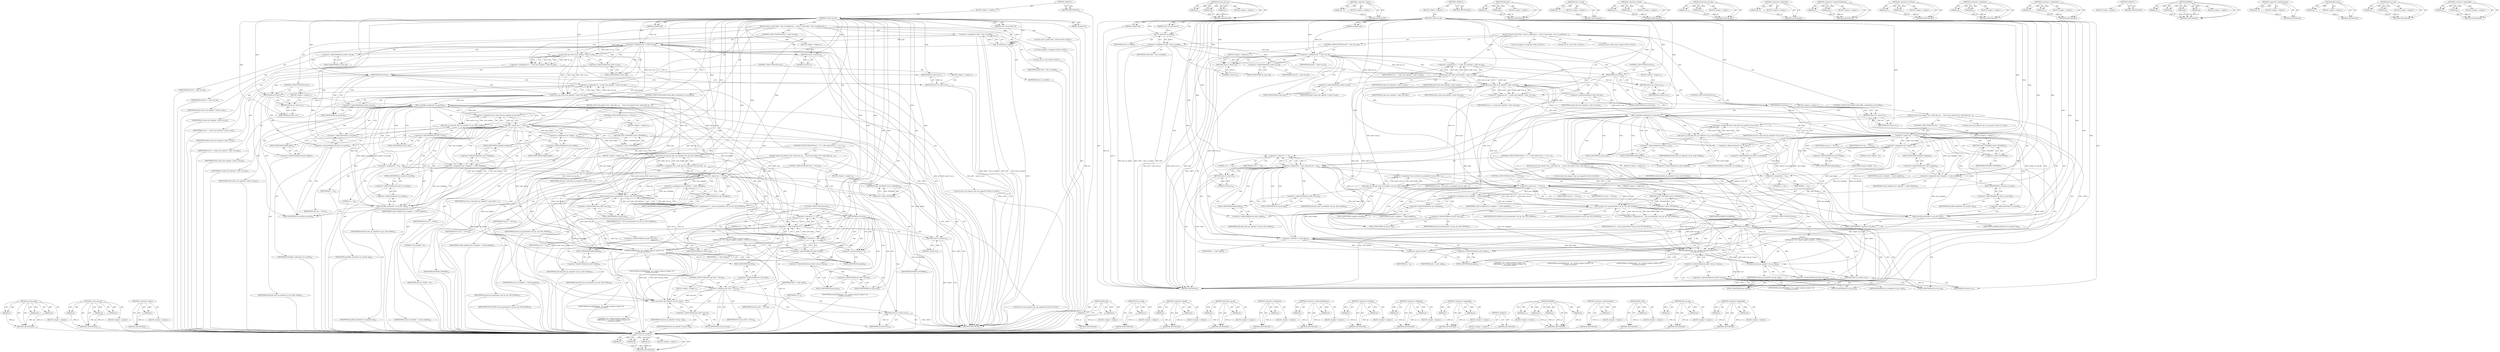digraph "&lt;operator&gt;.logicalAnd" {
vulnerable_258 [label=<(METHOD,usb_ep_queue)>];
vulnerable_259 [label=<(PARAM,p1)>];
vulnerable_260 [label=<(PARAM,p2)>];
vulnerable_261 [label=<(PARAM,p3)>];
vulnerable_262 [label=<(BLOCK,&lt;empty&gt;,&lt;empty&gt;)>];
vulnerable_263 [label=<(METHOD_RETURN,ANY)>];
vulnerable_211 [label=<(METHOD,f_midi_start_ep)>];
vulnerable_212 [label=<(PARAM,p1)>];
vulnerable_213 [label=<(PARAM,p2)>];
vulnerable_214 [label=<(PARAM,p3)>];
vulnerable_215 [label=<(BLOCK,&lt;empty&gt;,&lt;empty&gt;)>];
vulnerable_216 [label=<(METHOD_RETURN,ANY)>];
vulnerable_235 [label=<(METHOD,&lt;operator&gt;.minus)>];
vulnerable_236 [label=<(PARAM,p1)>];
vulnerable_237 [label=<(BLOCK,&lt;empty&gt;,&lt;empty&gt;)>];
vulnerable_238 [label=<(METHOD_RETURN,ANY)>];
vulnerable_6 [label=<(METHOD,&lt;global&gt;)<SUB>1</SUB>>];
vulnerable_7 [label=<(BLOCK,&lt;empty&gt;,&lt;empty&gt;)<SUB>1</SUB>>];
vulnerable_8 [label=<(METHOD,f_midi_set_alt)<SUB>1</SUB>>];
vulnerable_9 [label=<(PARAM,struct usb_function *f)<SUB>1</SUB>>];
vulnerable_10 [label=<(PARAM,unsigned intf)<SUB>1</SUB>>];
vulnerable_11 [label=<(PARAM,unsigned alt)<SUB>1</SUB>>];
vulnerable_12 [label=<(BLOCK,{
	struct f_midi *midi = func_to_midi(f);
	unsi...,{
	struct f_midi *midi = func_to_midi(f);
	unsi...)<SUB>2</SUB>>];
vulnerable_13 [label="<(LOCAL,struct f_midi* midi: f_midi*)<SUB>3</SUB>>"];
vulnerable_14 [label=<(&lt;operator&gt;.assignment,*midi = func_to_midi(f))<SUB>3</SUB>>];
vulnerable_15 [label=<(IDENTIFIER,midi,*midi = func_to_midi(f))<SUB>3</SUB>>];
vulnerable_16 [label=<(func_to_midi,func_to_midi(f))<SUB>3</SUB>>];
vulnerable_17 [label=<(IDENTIFIER,f,func_to_midi(f))<SUB>3</SUB>>];
vulnerable_18 [label="<(LOCAL,unsigned i: unsigned)<SUB>4</SUB>>"];
vulnerable_19 [label="<(LOCAL,int err: int)<SUB>5</SUB>>"];
vulnerable_20 [label=<(CONTROL_STRUCTURE,IF,if (intf != midi-&gt;ms_id))<SUB>8</SUB>>];
vulnerable_21 [label=<(&lt;operator&gt;.notEquals,intf != midi-&gt;ms_id)<SUB>8</SUB>>];
vulnerable_22 [label=<(IDENTIFIER,intf,intf != midi-&gt;ms_id)<SUB>8</SUB>>];
vulnerable_23 [label=<(&lt;operator&gt;.indirectFieldAccess,midi-&gt;ms_id)<SUB>8</SUB>>];
vulnerable_24 [label=<(IDENTIFIER,midi,intf != midi-&gt;ms_id)<SUB>8</SUB>>];
vulnerable_25 [label=<(FIELD_IDENTIFIER,ms_id,ms_id)<SUB>8</SUB>>];
vulnerable_26 [label=<(BLOCK,&lt;empty&gt;,&lt;empty&gt;)<SUB>9</SUB>>];
vulnerable_27 [label=<(RETURN,return 0;,return 0;)<SUB>9</SUB>>];
vulnerable_28 [label=<(LITERAL,0,return 0;)<SUB>9</SUB>>];
vulnerable_29 [label=<(&lt;operator&gt;.assignment,err = f_midi_start_ep(midi, f, midi-&gt;in_ep))<SUB>11</SUB>>];
vulnerable_30 [label=<(IDENTIFIER,err,err = f_midi_start_ep(midi, f, midi-&gt;in_ep))<SUB>11</SUB>>];
vulnerable_31 [label=<(f_midi_start_ep,f_midi_start_ep(midi, f, midi-&gt;in_ep))<SUB>11</SUB>>];
vulnerable_32 [label=<(IDENTIFIER,midi,f_midi_start_ep(midi, f, midi-&gt;in_ep))<SUB>11</SUB>>];
vulnerable_33 [label=<(IDENTIFIER,f,f_midi_start_ep(midi, f, midi-&gt;in_ep))<SUB>11</SUB>>];
vulnerable_34 [label=<(&lt;operator&gt;.indirectFieldAccess,midi-&gt;in_ep)<SUB>11</SUB>>];
vulnerable_35 [label=<(IDENTIFIER,midi,f_midi_start_ep(midi, f, midi-&gt;in_ep))<SUB>11</SUB>>];
vulnerable_36 [label=<(FIELD_IDENTIFIER,in_ep,in_ep)<SUB>11</SUB>>];
vulnerable_37 [label=<(CONTROL_STRUCTURE,IF,if (err))<SUB>12</SUB>>];
vulnerable_38 [label=<(IDENTIFIER,err,if (err))<SUB>12</SUB>>];
vulnerable_39 [label=<(BLOCK,&lt;empty&gt;,&lt;empty&gt;)<SUB>13</SUB>>];
vulnerable_40 [label=<(RETURN,return err;,return err;)<SUB>13</SUB>>];
vulnerable_41 [label=<(IDENTIFIER,err,return err;)<SUB>13</SUB>>];
vulnerable_42 [label=<(&lt;operator&gt;.assignment,err = f_midi_start_ep(midi, f, midi-&gt;out_ep))<SUB>15</SUB>>];
vulnerable_43 [label=<(IDENTIFIER,err,err = f_midi_start_ep(midi, f, midi-&gt;out_ep))<SUB>15</SUB>>];
vulnerable_44 [label=<(f_midi_start_ep,f_midi_start_ep(midi, f, midi-&gt;out_ep))<SUB>15</SUB>>];
vulnerable_45 [label=<(IDENTIFIER,midi,f_midi_start_ep(midi, f, midi-&gt;out_ep))<SUB>15</SUB>>];
vulnerable_46 [label=<(IDENTIFIER,f,f_midi_start_ep(midi, f, midi-&gt;out_ep))<SUB>15</SUB>>];
vulnerable_47 [label=<(&lt;operator&gt;.indirectFieldAccess,midi-&gt;out_ep)<SUB>15</SUB>>];
vulnerable_48 [label=<(IDENTIFIER,midi,f_midi_start_ep(midi, f, midi-&gt;out_ep))<SUB>15</SUB>>];
vulnerable_49 [label=<(FIELD_IDENTIFIER,out_ep,out_ep)<SUB>15</SUB>>];
vulnerable_50 [label=<(CONTROL_STRUCTURE,IF,if (err))<SUB>16</SUB>>];
vulnerable_51 [label=<(IDENTIFIER,err,if (err))<SUB>16</SUB>>];
vulnerable_52 [label=<(BLOCK,&lt;empty&gt;,&lt;empty&gt;)<SUB>17</SUB>>];
vulnerable_53 [label=<(RETURN,return err;,return err;)<SUB>17</SUB>>];
vulnerable_54 [label=<(IDENTIFIER,err,return err;)<SUB>17</SUB>>];
vulnerable_55 [label=<(CONTROL_STRUCTURE,WHILE,while (kfifo_avail(&amp;midi-&gt;in_req_fifo)))<SUB>20</SUB>>];
vulnerable_56 [label=<(kfifo_avail,kfifo_avail(&amp;midi-&gt;in_req_fifo))<SUB>20</SUB>>];
vulnerable_57 [label=<(&lt;operator&gt;.addressOf,&amp;midi-&gt;in_req_fifo)<SUB>20</SUB>>];
vulnerable_58 [label=<(&lt;operator&gt;.indirectFieldAccess,midi-&gt;in_req_fifo)<SUB>20</SUB>>];
vulnerable_59 [label=<(IDENTIFIER,midi,kfifo_avail(&amp;midi-&gt;in_req_fifo))<SUB>20</SUB>>];
vulnerable_60 [label=<(FIELD_IDENTIFIER,in_req_fifo,in_req_fifo)<SUB>20</SUB>>];
vulnerable_61 [label=<(BLOCK,{
		struct usb_request *req =
			midi_alloc_ep_...,{
		struct usb_request *req =
			midi_alloc_ep_...)<SUB>20</SUB>>];
vulnerable_62 [label="<(LOCAL,struct usb_request* req: usb_request*)<SUB>21</SUB>>"];
vulnerable_63 [label=<(&lt;operator&gt;.assignment,*req =
			midi_alloc_ep_req(midi-&gt;in_ep, midi-&gt;...)<SUB>21</SUB>>];
vulnerable_64 [label=<(IDENTIFIER,req,*req =
			midi_alloc_ep_req(midi-&gt;in_ep, midi-&gt;...)<SUB>21</SUB>>];
vulnerable_65 [label=<(midi_alloc_ep_req,midi_alloc_ep_req(midi-&gt;in_ep, midi-&gt;buflen))<SUB>22</SUB>>];
vulnerable_66 [label=<(&lt;operator&gt;.indirectFieldAccess,midi-&gt;in_ep)<SUB>22</SUB>>];
vulnerable_67 [label=<(IDENTIFIER,midi,midi_alloc_ep_req(midi-&gt;in_ep, midi-&gt;buflen))<SUB>22</SUB>>];
vulnerable_68 [label=<(FIELD_IDENTIFIER,in_ep,in_ep)<SUB>22</SUB>>];
vulnerable_69 [label=<(&lt;operator&gt;.indirectFieldAccess,midi-&gt;buflen)<SUB>22</SUB>>];
vulnerable_70 [label=<(IDENTIFIER,midi,midi_alloc_ep_req(midi-&gt;in_ep, midi-&gt;buflen))<SUB>22</SUB>>];
vulnerable_71 [label=<(FIELD_IDENTIFIER,buflen,buflen)<SUB>22</SUB>>];
vulnerable_72 [label=<(CONTROL_STRUCTURE,IF,if (req == NULL))<SUB>24</SUB>>];
vulnerable_73 [label=<(&lt;operator&gt;.equals,req == NULL)<SUB>24</SUB>>];
vulnerable_74 [label=<(IDENTIFIER,req,req == NULL)<SUB>24</SUB>>];
vulnerable_75 [label=<(IDENTIFIER,NULL,req == NULL)<SUB>24</SUB>>];
vulnerable_76 [label=<(BLOCK,&lt;empty&gt;,&lt;empty&gt;)<SUB>25</SUB>>];
vulnerable_77 [label=<(RETURN,return -ENOMEM;,return -ENOMEM;)<SUB>25</SUB>>];
vulnerable_78 [label=<(&lt;operator&gt;.minus,-ENOMEM)<SUB>25</SUB>>];
vulnerable_79 [label=<(IDENTIFIER,ENOMEM,-ENOMEM)<SUB>25</SUB>>];
vulnerable_80 [label=<(&lt;operator&gt;.assignment,req-&gt;length = 0)<SUB>27</SUB>>];
vulnerable_81 [label=<(&lt;operator&gt;.indirectFieldAccess,req-&gt;length)<SUB>27</SUB>>];
vulnerable_82 [label=<(IDENTIFIER,req,req-&gt;length = 0)<SUB>27</SUB>>];
vulnerable_83 [label=<(FIELD_IDENTIFIER,length,length)<SUB>27</SUB>>];
vulnerable_84 [label=<(LITERAL,0,req-&gt;length = 0)<SUB>27</SUB>>];
vulnerable_85 [label=<(&lt;operator&gt;.assignment,req-&gt;complete = f_midi_complete)<SUB>28</SUB>>];
vulnerable_86 [label=<(&lt;operator&gt;.indirectFieldAccess,req-&gt;complete)<SUB>28</SUB>>];
vulnerable_87 [label=<(IDENTIFIER,req,req-&gt;complete = f_midi_complete)<SUB>28</SUB>>];
vulnerable_88 [label=<(FIELD_IDENTIFIER,complete,complete)<SUB>28</SUB>>];
vulnerable_89 [label=<(IDENTIFIER,f_midi_complete,req-&gt;complete = f_midi_complete)<SUB>28</SUB>>];
vulnerable_90 [label=<(kfifo_put,kfifo_put(&amp;midi-&gt;in_req_fifo, req))<SUB>30</SUB>>];
vulnerable_91 [label=<(&lt;operator&gt;.addressOf,&amp;midi-&gt;in_req_fifo)<SUB>30</SUB>>];
vulnerable_92 [label=<(&lt;operator&gt;.indirectFieldAccess,midi-&gt;in_req_fifo)<SUB>30</SUB>>];
vulnerable_93 [label=<(IDENTIFIER,midi,kfifo_put(&amp;midi-&gt;in_req_fifo, req))<SUB>30</SUB>>];
vulnerable_94 [label=<(FIELD_IDENTIFIER,in_req_fifo,in_req_fifo)<SUB>30</SUB>>];
vulnerable_95 [label=<(IDENTIFIER,req,kfifo_put(&amp;midi-&gt;in_req_fifo, req))<SUB>30</SUB>>];
vulnerable_96 [label=<(CONTROL_STRUCTURE,FOR,for (i = 0;i &lt; midi-&gt;qlen &amp;&amp; err == 0;i++))<SUB>34</SUB>>];
vulnerable_97 [label=<(BLOCK,&lt;empty&gt;,&lt;empty&gt;)<SUB>34</SUB>>];
vulnerable_98 [label=<(&lt;operator&gt;.assignment,i = 0)<SUB>34</SUB>>];
vulnerable_99 [label=<(IDENTIFIER,i,i = 0)<SUB>34</SUB>>];
vulnerable_100 [label=<(LITERAL,0,i = 0)<SUB>34</SUB>>];
vulnerable_101 [label=<(&lt;operator&gt;.logicalAnd,i &lt; midi-&gt;qlen &amp;&amp; err == 0)<SUB>34</SUB>>];
vulnerable_102 [label=<(&lt;operator&gt;.lessThan,i &lt; midi-&gt;qlen)<SUB>34</SUB>>];
vulnerable_103 [label=<(IDENTIFIER,i,i &lt; midi-&gt;qlen)<SUB>34</SUB>>];
vulnerable_104 [label=<(&lt;operator&gt;.indirectFieldAccess,midi-&gt;qlen)<SUB>34</SUB>>];
vulnerable_105 [label=<(IDENTIFIER,midi,i &lt; midi-&gt;qlen)<SUB>34</SUB>>];
vulnerable_106 [label=<(FIELD_IDENTIFIER,qlen,qlen)<SUB>34</SUB>>];
vulnerable_107 [label=<(&lt;operator&gt;.equals,err == 0)<SUB>34</SUB>>];
vulnerable_108 [label=<(IDENTIFIER,err,err == 0)<SUB>34</SUB>>];
vulnerable_109 [label=<(LITERAL,0,err == 0)<SUB>34</SUB>>];
vulnerable_110 [label=<(&lt;operator&gt;.postIncrement,i++)<SUB>34</SUB>>];
vulnerable_111 [label=<(IDENTIFIER,i,i++)<SUB>34</SUB>>];
vulnerable_112 [label=<(BLOCK,{
		struct usb_request *req =
			midi_alloc_ep_...,{
		struct usb_request *req =
			midi_alloc_ep_...)<SUB>34</SUB>>];
vulnerable_113 [label="<(LOCAL,struct usb_request* req: usb_request*)<SUB>35</SUB>>"];
vulnerable_114 [label=<(&lt;operator&gt;.assignment,*req =
			midi_alloc_ep_req(midi-&gt;out_ep, midi-...)<SUB>35</SUB>>];
vulnerable_115 [label=<(IDENTIFIER,req,*req =
			midi_alloc_ep_req(midi-&gt;out_ep, midi-...)<SUB>35</SUB>>];
vulnerable_116 [label=<(midi_alloc_ep_req,midi_alloc_ep_req(midi-&gt;out_ep, midi-&gt;buflen))<SUB>36</SUB>>];
vulnerable_117 [label=<(&lt;operator&gt;.indirectFieldAccess,midi-&gt;out_ep)<SUB>36</SUB>>];
vulnerable_118 [label=<(IDENTIFIER,midi,midi_alloc_ep_req(midi-&gt;out_ep, midi-&gt;buflen))<SUB>36</SUB>>];
vulnerable_119 [label=<(FIELD_IDENTIFIER,out_ep,out_ep)<SUB>36</SUB>>];
vulnerable_120 [label=<(&lt;operator&gt;.indirectFieldAccess,midi-&gt;buflen)<SUB>36</SUB>>];
vulnerable_121 [label=<(IDENTIFIER,midi,midi_alloc_ep_req(midi-&gt;out_ep, midi-&gt;buflen))<SUB>36</SUB>>];
vulnerable_122 [label=<(FIELD_IDENTIFIER,buflen,buflen)<SUB>36</SUB>>];
vulnerable_123 [label=<(CONTROL_STRUCTURE,IF,if (req == NULL))<SUB>38</SUB>>];
vulnerable_124 [label=<(&lt;operator&gt;.equals,req == NULL)<SUB>38</SUB>>];
vulnerable_125 [label=<(IDENTIFIER,req,req == NULL)<SUB>38</SUB>>];
vulnerable_126 [label=<(IDENTIFIER,NULL,req == NULL)<SUB>38</SUB>>];
vulnerable_127 [label=<(BLOCK,&lt;empty&gt;,&lt;empty&gt;)<SUB>39</SUB>>];
vulnerable_128 [label=<(RETURN,return -ENOMEM;,return -ENOMEM;)<SUB>39</SUB>>];
vulnerable_129 [label=<(&lt;operator&gt;.minus,-ENOMEM)<SUB>39</SUB>>];
vulnerable_130 [label=<(IDENTIFIER,ENOMEM,-ENOMEM)<SUB>39</SUB>>];
vulnerable_131 [label=<(&lt;operator&gt;.assignment,req-&gt;complete = f_midi_complete)<SUB>41</SUB>>];
vulnerable_132 [label=<(&lt;operator&gt;.indirectFieldAccess,req-&gt;complete)<SUB>41</SUB>>];
vulnerable_133 [label=<(IDENTIFIER,req,req-&gt;complete = f_midi_complete)<SUB>41</SUB>>];
vulnerable_134 [label=<(FIELD_IDENTIFIER,complete,complete)<SUB>41</SUB>>];
vulnerable_135 [label=<(IDENTIFIER,f_midi_complete,req-&gt;complete = f_midi_complete)<SUB>41</SUB>>];
vulnerable_136 [label=<(&lt;operator&gt;.assignment,err = usb_ep_queue(midi-&gt;out_ep, req, GFP_ATOMIC))<SUB>42</SUB>>];
vulnerable_137 [label=<(IDENTIFIER,err,err = usb_ep_queue(midi-&gt;out_ep, req, GFP_ATOMIC))<SUB>42</SUB>>];
vulnerable_138 [label=<(usb_ep_queue,usb_ep_queue(midi-&gt;out_ep, req, GFP_ATOMIC))<SUB>42</SUB>>];
vulnerable_139 [label=<(&lt;operator&gt;.indirectFieldAccess,midi-&gt;out_ep)<SUB>42</SUB>>];
vulnerable_140 [label=<(IDENTIFIER,midi,usb_ep_queue(midi-&gt;out_ep, req, GFP_ATOMIC))<SUB>42</SUB>>];
vulnerable_141 [label=<(FIELD_IDENTIFIER,out_ep,out_ep)<SUB>42</SUB>>];
vulnerable_142 [label=<(IDENTIFIER,req,usb_ep_queue(midi-&gt;out_ep, req, GFP_ATOMIC))<SUB>42</SUB>>];
vulnerable_143 [label=<(IDENTIFIER,GFP_ATOMIC,usb_ep_queue(midi-&gt;out_ep, req, GFP_ATOMIC))<SUB>42</SUB>>];
vulnerable_144 [label=<(CONTROL_STRUCTURE,IF,if (err))<SUB>43</SUB>>];
vulnerable_145 [label=<(IDENTIFIER,err,if (err))<SUB>43</SUB>>];
vulnerable_146 [label="<(BLOCK,{
 			ERROR(midi, &quot;%s: couldn't enqueue request...,{
 			ERROR(midi, &quot;%s: couldn't enqueue request...)<SUB>43</SUB>>"];
vulnerable_147 [label="<(ERROR,ERROR(midi, &quot;%s: couldn't enqueue request: %d\n...)<SUB>44</SUB>>"];
vulnerable_148 [label="<(IDENTIFIER,midi,ERROR(midi, &quot;%s: couldn't enqueue request: %d\n...)<SUB>44</SUB>>"];
vulnerable_149 [label="<(LITERAL,&quot;%s: couldn't enqueue request: %d\n&quot;,ERROR(midi, &quot;%s: couldn't enqueue request: %d\n...)<SUB>44</SUB>>"];
vulnerable_150 [label=<(&lt;operator&gt;.indirectFieldAccess,midi-&gt;out_ep-&gt;name)<SUB>45</SUB>>];
vulnerable_151 [label=<(&lt;operator&gt;.indirectFieldAccess,midi-&gt;out_ep)<SUB>45</SUB>>];
vulnerable_152 [label="<(IDENTIFIER,midi,ERROR(midi, &quot;%s: couldn't enqueue request: %d\n...)<SUB>45</SUB>>"];
vulnerable_153 [label=<(FIELD_IDENTIFIER,out_ep,out_ep)<SUB>45</SUB>>];
vulnerable_154 [label=<(FIELD_IDENTIFIER,name,name)<SUB>45</SUB>>];
vulnerable_155 [label="<(IDENTIFIER,err,ERROR(midi, &quot;%s: couldn't enqueue request: %d\n...)<SUB>45</SUB>>"];
vulnerable_156 [label=<(free_ep_req,free_ep_req(midi-&gt;out_ep, req))<SUB>46</SUB>>];
vulnerable_157 [label=<(&lt;operator&gt;.indirectFieldAccess,midi-&gt;out_ep)<SUB>46</SUB>>];
vulnerable_158 [label=<(IDENTIFIER,midi,free_ep_req(midi-&gt;out_ep, req))<SUB>46</SUB>>];
vulnerable_159 [label=<(FIELD_IDENTIFIER,out_ep,out_ep)<SUB>46</SUB>>];
vulnerable_160 [label=<(IDENTIFIER,req,free_ep_req(midi-&gt;out_ep, req))<SUB>46</SUB>>];
vulnerable_161 [label=<(RETURN,return err;,return err;)<SUB>47</SUB>>];
vulnerable_162 [label=<(IDENTIFIER,err,return err;)<SUB>47</SUB>>];
vulnerable_163 [label=<(RETURN,return 0;,return 0;)<SUB>51</SUB>>];
vulnerable_164 [label=<(LITERAL,0,return 0;)<SUB>51</SUB>>];
vulnerable_165 [label=<(METHOD_RETURN,int)<SUB>1</SUB>>];
vulnerable_167 [label=<(METHOD_RETURN,ANY)<SUB>1</SUB>>];
vulnerable_239 [label=<(METHOD,kfifo_put)>];
vulnerable_240 [label=<(PARAM,p1)>];
vulnerable_241 [label=<(PARAM,p2)>];
vulnerable_242 [label=<(BLOCK,&lt;empty&gt;,&lt;empty&gt;)>];
vulnerable_243 [label=<(METHOD_RETURN,ANY)>];
vulnerable_197 [label=<(METHOD,func_to_midi)>];
vulnerable_198 [label=<(PARAM,p1)>];
vulnerable_199 [label=<(BLOCK,&lt;empty&gt;,&lt;empty&gt;)>];
vulnerable_200 [label=<(METHOD_RETURN,ANY)>];
vulnerable_230 [label=<(METHOD,&lt;operator&gt;.equals)>];
vulnerable_231 [label=<(PARAM,p1)>];
vulnerable_232 [label=<(PARAM,p2)>];
vulnerable_233 [label=<(BLOCK,&lt;empty&gt;,&lt;empty&gt;)>];
vulnerable_234 [label=<(METHOD_RETURN,ANY)>];
vulnerable_225 [label=<(METHOD,midi_alloc_ep_req)>];
vulnerable_226 [label=<(PARAM,p1)>];
vulnerable_227 [label=<(PARAM,p2)>];
vulnerable_228 [label=<(BLOCK,&lt;empty&gt;,&lt;empty&gt;)>];
vulnerable_229 [label=<(METHOD_RETURN,ANY)>];
vulnerable_221 [label=<(METHOD,&lt;operator&gt;.addressOf)>];
vulnerable_222 [label=<(PARAM,p1)>];
vulnerable_223 [label=<(BLOCK,&lt;empty&gt;,&lt;empty&gt;)>];
vulnerable_224 [label=<(METHOD_RETURN,ANY)>];
vulnerable_206 [label=<(METHOD,&lt;operator&gt;.indirectFieldAccess)>];
vulnerable_207 [label=<(PARAM,p1)>];
vulnerable_208 [label=<(PARAM,p2)>];
vulnerable_209 [label=<(BLOCK,&lt;empty&gt;,&lt;empty&gt;)>];
vulnerable_210 [label=<(METHOD_RETURN,ANY)>];
vulnerable_249 [label=<(METHOD,&lt;operator&gt;.lessThan)>];
vulnerable_250 [label=<(PARAM,p1)>];
vulnerable_251 [label=<(PARAM,p2)>];
vulnerable_252 [label=<(BLOCK,&lt;empty&gt;,&lt;empty&gt;)>];
vulnerable_253 [label=<(METHOD_RETURN,ANY)>];
vulnerable_201 [label=<(METHOD,&lt;operator&gt;.notEquals)>];
vulnerable_202 [label=<(PARAM,p1)>];
vulnerable_203 [label=<(PARAM,p2)>];
vulnerable_204 [label=<(BLOCK,&lt;empty&gt;,&lt;empty&gt;)>];
vulnerable_205 [label=<(METHOD_RETURN,ANY)>];
vulnerable_192 [label=<(METHOD,&lt;operator&gt;.assignment)>];
vulnerable_193 [label=<(PARAM,p1)>];
vulnerable_194 [label=<(PARAM,p2)>];
vulnerable_195 [label=<(BLOCK,&lt;empty&gt;,&lt;empty&gt;)>];
vulnerable_196 [label=<(METHOD_RETURN,ANY)>];
vulnerable_186 [label=<(METHOD,&lt;global&gt;)<SUB>1</SUB>>];
vulnerable_187 [label=<(BLOCK,&lt;empty&gt;,&lt;empty&gt;)>];
vulnerable_188 [label=<(METHOD_RETURN,ANY)>];
vulnerable_264 [label=<(METHOD,ERROR)>];
vulnerable_265 [label=<(PARAM,p1)>];
vulnerable_266 [label=<(PARAM,p2)>];
vulnerable_267 [label=<(PARAM,p3)>];
vulnerable_268 [label=<(PARAM,p4)>];
vulnerable_269 [label=<(BLOCK,&lt;empty&gt;,&lt;empty&gt;)>];
vulnerable_270 [label=<(METHOD_RETURN,ANY)>];
vulnerable_254 [label=<(METHOD,&lt;operator&gt;.postIncrement)>];
vulnerable_255 [label=<(PARAM,p1)>];
vulnerable_256 [label=<(BLOCK,&lt;empty&gt;,&lt;empty&gt;)>];
vulnerable_257 [label=<(METHOD_RETURN,ANY)>];
vulnerable_217 [label=<(METHOD,kfifo_avail)>];
vulnerable_218 [label=<(PARAM,p1)>];
vulnerable_219 [label=<(BLOCK,&lt;empty&gt;,&lt;empty&gt;)>];
vulnerable_220 [label=<(METHOD_RETURN,ANY)>];
vulnerable_271 [label=<(METHOD,free_ep_req)>];
vulnerable_272 [label=<(PARAM,p1)>];
vulnerable_273 [label=<(PARAM,p2)>];
vulnerable_274 [label=<(BLOCK,&lt;empty&gt;,&lt;empty&gt;)>];
vulnerable_275 [label=<(METHOD_RETURN,ANY)>];
vulnerable_244 [label=<(METHOD,&lt;operator&gt;.logicalAnd)>];
vulnerable_245 [label=<(PARAM,p1)>];
vulnerable_246 [label=<(PARAM,p2)>];
vulnerable_247 [label=<(BLOCK,&lt;empty&gt;,&lt;empty&gt;)>];
vulnerable_248 [label=<(METHOD_RETURN,ANY)>];
fixed_265 [label=<(METHOD,usb_ep_queue)>];
fixed_266 [label=<(PARAM,p1)>];
fixed_267 [label=<(PARAM,p2)>];
fixed_268 [label=<(PARAM,p3)>];
fixed_269 [label=<(BLOCK,&lt;empty&gt;,&lt;empty&gt;)>];
fixed_270 [label=<(METHOD_RETURN,ANY)>];
fixed_218 [label=<(METHOD,f_midi_start_ep)>];
fixed_219 [label=<(PARAM,p1)>];
fixed_220 [label=<(PARAM,p2)>];
fixed_221 [label=<(PARAM,p3)>];
fixed_222 [label=<(BLOCK,&lt;empty&gt;,&lt;empty&gt;)>];
fixed_223 [label=<(METHOD_RETURN,ANY)>];
fixed_242 [label=<(METHOD,&lt;operator&gt;.minus)>];
fixed_243 [label=<(PARAM,p1)>];
fixed_244 [label=<(BLOCK,&lt;empty&gt;,&lt;empty&gt;)>];
fixed_245 [label=<(METHOD_RETURN,ANY)>];
fixed_6 [label=<(METHOD,&lt;global&gt;)<SUB>1</SUB>>];
fixed_7 [label=<(BLOCK,&lt;empty&gt;,&lt;empty&gt;)<SUB>1</SUB>>];
fixed_8 [label=<(METHOD,f_midi_set_alt)<SUB>1</SUB>>];
fixed_9 [label=<(PARAM,struct usb_function *f)<SUB>1</SUB>>];
fixed_10 [label=<(PARAM,unsigned intf)<SUB>1</SUB>>];
fixed_11 [label=<(PARAM,unsigned alt)<SUB>1</SUB>>];
fixed_12 [label=<(BLOCK,{
	struct f_midi *midi = func_to_midi(f);
	unsi...,{
	struct f_midi *midi = func_to_midi(f);
	unsi...)<SUB>2</SUB>>];
fixed_13 [label="<(LOCAL,struct f_midi* midi: f_midi*)<SUB>3</SUB>>"];
fixed_14 [label=<(&lt;operator&gt;.assignment,*midi = func_to_midi(f))<SUB>3</SUB>>];
fixed_15 [label=<(IDENTIFIER,midi,*midi = func_to_midi(f))<SUB>3</SUB>>];
fixed_16 [label=<(func_to_midi,func_to_midi(f))<SUB>3</SUB>>];
fixed_17 [label=<(IDENTIFIER,f,func_to_midi(f))<SUB>3</SUB>>];
fixed_18 [label="<(LOCAL,unsigned i: unsigned)<SUB>4</SUB>>"];
fixed_19 [label="<(LOCAL,int err: int)<SUB>5</SUB>>"];
fixed_20 [label=<(CONTROL_STRUCTURE,IF,if (intf != midi-&gt;ms_id))<SUB>8</SUB>>];
fixed_21 [label=<(&lt;operator&gt;.notEquals,intf != midi-&gt;ms_id)<SUB>8</SUB>>];
fixed_22 [label=<(IDENTIFIER,intf,intf != midi-&gt;ms_id)<SUB>8</SUB>>];
fixed_23 [label=<(&lt;operator&gt;.indirectFieldAccess,midi-&gt;ms_id)<SUB>8</SUB>>];
fixed_24 [label=<(IDENTIFIER,midi,intf != midi-&gt;ms_id)<SUB>8</SUB>>];
fixed_25 [label=<(FIELD_IDENTIFIER,ms_id,ms_id)<SUB>8</SUB>>];
fixed_26 [label=<(BLOCK,&lt;empty&gt;,&lt;empty&gt;)<SUB>9</SUB>>];
fixed_27 [label=<(RETURN,return 0;,return 0;)<SUB>9</SUB>>];
fixed_28 [label=<(LITERAL,0,return 0;)<SUB>9</SUB>>];
fixed_29 [label=<(&lt;operator&gt;.assignment,err = f_midi_start_ep(midi, f, midi-&gt;in_ep))<SUB>11</SUB>>];
fixed_30 [label=<(IDENTIFIER,err,err = f_midi_start_ep(midi, f, midi-&gt;in_ep))<SUB>11</SUB>>];
fixed_31 [label=<(f_midi_start_ep,f_midi_start_ep(midi, f, midi-&gt;in_ep))<SUB>11</SUB>>];
fixed_32 [label=<(IDENTIFIER,midi,f_midi_start_ep(midi, f, midi-&gt;in_ep))<SUB>11</SUB>>];
fixed_33 [label=<(IDENTIFIER,f,f_midi_start_ep(midi, f, midi-&gt;in_ep))<SUB>11</SUB>>];
fixed_34 [label=<(&lt;operator&gt;.indirectFieldAccess,midi-&gt;in_ep)<SUB>11</SUB>>];
fixed_35 [label=<(IDENTIFIER,midi,f_midi_start_ep(midi, f, midi-&gt;in_ep))<SUB>11</SUB>>];
fixed_36 [label=<(FIELD_IDENTIFIER,in_ep,in_ep)<SUB>11</SUB>>];
fixed_37 [label=<(CONTROL_STRUCTURE,IF,if (err))<SUB>12</SUB>>];
fixed_38 [label=<(IDENTIFIER,err,if (err))<SUB>12</SUB>>];
fixed_39 [label=<(BLOCK,&lt;empty&gt;,&lt;empty&gt;)<SUB>13</SUB>>];
fixed_40 [label=<(RETURN,return err;,return err;)<SUB>13</SUB>>];
fixed_41 [label=<(IDENTIFIER,err,return err;)<SUB>13</SUB>>];
fixed_42 [label=<(&lt;operator&gt;.assignment,err = f_midi_start_ep(midi, f, midi-&gt;out_ep))<SUB>15</SUB>>];
fixed_43 [label=<(IDENTIFIER,err,err = f_midi_start_ep(midi, f, midi-&gt;out_ep))<SUB>15</SUB>>];
fixed_44 [label=<(f_midi_start_ep,f_midi_start_ep(midi, f, midi-&gt;out_ep))<SUB>15</SUB>>];
fixed_45 [label=<(IDENTIFIER,midi,f_midi_start_ep(midi, f, midi-&gt;out_ep))<SUB>15</SUB>>];
fixed_46 [label=<(IDENTIFIER,f,f_midi_start_ep(midi, f, midi-&gt;out_ep))<SUB>15</SUB>>];
fixed_47 [label=<(&lt;operator&gt;.indirectFieldAccess,midi-&gt;out_ep)<SUB>15</SUB>>];
fixed_48 [label=<(IDENTIFIER,midi,f_midi_start_ep(midi, f, midi-&gt;out_ep))<SUB>15</SUB>>];
fixed_49 [label=<(FIELD_IDENTIFIER,out_ep,out_ep)<SUB>15</SUB>>];
fixed_50 [label=<(CONTROL_STRUCTURE,IF,if (err))<SUB>16</SUB>>];
fixed_51 [label=<(IDENTIFIER,err,if (err))<SUB>16</SUB>>];
fixed_52 [label=<(BLOCK,&lt;empty&gt;,&lt;empty&gt;)<SUB>17</SUB>>];
fixed_53 [label=<(RETURN,return err;,return err;)<SUB>17</SUB>>];
fixed_54 [label=<(IDENTIFIER,err,return err;)<SUB>17</SUB>>];
fixed_55 [label=<(CONTROL_STRUCTURE,WHILE,while (kfifo_avail(&amp;midi-&gt;in_req_fifo)))<SUB>20</SUB>>];
fixed_56 [label=<(kfifo_avail,kfifo_avail(&amp;midi-&gt;in_req_fifo))<SUB>20</SUB>>];
fixed_57 [label=<(&lt;operator&gt;.addressOf,&amp;midi-&gt;in_req_fifo)<SUB>20</SUB>>];
fixed_58 [label=<(&lt;operator&gt;.indirectFieldAccess,midi-&gt;in_req_fifo)<SUB>20</SUB>>];
fixed_59 [label=<(IDENTIFIER,midi,kfifo_avail(&amp;midi-&gt;in_req_fifo))<SUB>20</SUB>>];
fixed_60 [label=<(FIELD_IDENTIFIER,in_req_fifo,in_req_fifo)<SUB>20</SUB>>];
fixed_61 [label=<(BLOCK,{
		struct usb_request *req =
			midi_alloc_ep_...,{
		struct usb_request *req =
			midi_alloc_ep_...)<SUB>20</SUB>>];
fixed_62 [label="<(LOCAL,struct usb_request* req: usb_request*)<SUB>21</SUB>>"];
fixed_63 [label=<(&lt;operator&gt;.assignment,*req =
			midi_alloc_ep_req(midi-&gt;in_ep, midi-&gt;...)<SUB>21</SUB>>];
fixed_64 [label=<(IDENTIFIER,req,*req =
			midi_alloc_ep_req(midi-&gt;in_ep, midi-&gt;...)<SUB>21</SUB>>];
fixed_65 [label=<(midi_alloc_ep_req,midi_alloc_ep_req(midi-&gt;in_ep, midi-&gt;buflen))<SUB>22</SUB>>];
fixed_66 [label=<(&lt;operator&gt;.indirectFieldAccess,midi-&gt;in_ep)<SUB>22</SUB>>];
fixed_67 [label=<(IDENTIFIER,midi,midi_alloc_ep_req(midi-&gt;in_ep, midi-&gt;buflen))<SUB>22</SUB>>];
fixed_68 [label=<(FIELD_IDENTIFIER,in_ep,in_ep)<SUB>22</SUB>>];
fixed_69 [label=<(&lt;operator&gt;.indirectFieldAccess,midi-&gt;buflen)<SUB>22</SUB>>];
fixed_70 [label=<(IDENTIFIER,midi,midi_alloc_ep_req(midi-&gt;in_ep, midi-&gt;buflen))<SUB>22</SUB>>];
fixed_71 [label=<(FIELD_IDENTIFIER,buflen,buflen)<SUB>22</SUB>>];
fixed_72 [label=<(CONTROL_STRUCTURE,IF,if (req == NULL))<SUB>24</SUB>>];
fixed_73 [label=<(&lt;operator&gt;.equals,req == NULL)<SUB>24</SUB>>];
fixed_74 [label=<(IDENTIFIER,req,req == NULL)<SUB>24</SUB>>];
fixed_75 [label=<(IDENTIFIER,NULL,req == NULL)<SUB>24</SUB>>];
fixed_76 [label=<(BLOCK,&lt;empty&gt;,&lt;empty&gt;)<SUB>25</SUB>>];
fixed_77 [label=<(RETURN,return -ENOMEM;,return -ENOMEM;)<SUB>25</SUB>>];
fixed_78 [label=<(&lt;operator&gt;.minus,-ENOMEM)<SUB>25</SUB>>];
fixed_79 [label=<(IDENTIFIER,ENOMEM,-ENOMEM)<SUB>25</SUB>>];
fixed_80 [label=<(&lt;operator&gt;.assignment,req-&gt;length = 0)<SUB>27</SUB>>];
fixed_81 [label=<(&lt;operator&gt;.indirectFieldAccess,req-&gt;length)<SUB>27</SUB>>];
fixed_82 [label=<(IDENTIFIER,req,req-&gt;length = 0)<SUB>27</SUB>>];
fixed_83 [label=<(FIELD_IDENTIFIER,length,length)<SUB>27</SUB>>];
fixed_84 [label=<(LITERAL,0,req-&gt;length = 0)<SUB>27</SUB>>];
fixed_85 [label=<(&lt;operator&gt;.assignment,req-&gt;complete = f_midi_complete)<SUB>28</SUB>>];
fixed_86 [label=<(&lt;operator&gt;.indirectFieldAccess,req-&gt;complete)<SUB>28</SUB>>];
fixed_87 [label=<(IDENTIFIER,req,req-&gt;complete = f_midi_complete)<SUB>28</SUB>>];
fixed_88 [label=<(FIELD_IDENTIFIER,complete,complete)<SUB>28</SUB>>];
fixed_89 [label=<(IDENTIFIER,f_midi_complete,req-&gt;complete = f_midi_complete)<SUB>28</SUB>>];
fixed_90 [label=<(kfifo_put,kfifo_put(&amp;midi-&gt;in_req_fifo, req))<SUB>30</SUB>>];
fixed_91 [label=<(&lt;operator&gt;.addressOf,&amp;midi-&gt;in_req_fifo)<SUB>30</SUB>>];
fixed_92 [label=<(&lt;operator&gt;.indirectFieldAccess,midi-&gt;in_req_fifo)<SUB>30</SUB>>];
fixed_93 [label=<(IDENTIFIER,midi,kfifo_put(&amp;midi-&gt;in_req_fifo, req))<SUB>30</SUB>>];
fixed_94 [label=<(FIELD_IDENTIFIER,in_req_fifo,in_req_fifo)<SUB>30</SUB>>];
fixed_95 [label=<(IDENTIFIER,req,kfifo_put(&amp;midi-&gt;in_req_fifo, req))<SUB>30</SUB>>];
fixed_96 [label=<(CONTROL_STRUCTURE,FOR,for (i = 0;i &lt; midi-&gt;qlen &amp;&amp; err == 0;i++))<SUB>34</SUB>>];
fixed_97 [label=<(BLOCK,&lt;empty&gt;,&lt;empty&gt;)<SUB>34</SUB>>];
fixed_98 [label=<(&lt;operator&gt;.assignment,i = 0)<SUB>34</SUB>>];
fixed_99 [label=<(IDENTIFIER,i,i = 0)<SUB>34</SUB>>];
fixed_100 [label=<(LITERAL,0,i = 0)<SUB>34</SUB>>];
fixed_101 [label=<(&lt;operator&gt;.logicalAnd,i &lt; midi-&gt;qlen &amp;&amp; err == 0)<SUB>34</SUB>>];
fixed_102 [label=<(&lt;operator&gt;.lessThan,i &lt; midi-&gt;qlen)<SUB>34</SUB>>];
fixed_103 [label=<(IDENTIFIER,i,i &lt; midi-&gt;qlen)<SUB>34</SUB>>];
fixed_104 [label=<(&lt;operator&gt;.indirectFieldAccess,midi-&gt;qlen)<SUB>34</SUB>>];
fixed_105 [label=<(IDENTIFIER,midi,i &lt; midi-&gt;qlen)<SUB>34</SUB>>];
fixed_106 [label=<(FIELD_IDENTIFIER,qlen,qlen)<SUB>34</SUB>>];
fixed_107 [label=<(&lt;operator&gt;.equals,err == 0)<SUB>34</SUB>>];
fixed_108 [label=<(IDENTIFIER,err,err == 0)<SUB>34</SUB>>];
fixed_109 [label=<(LITERAL,0,err == 0)<SUB>34</SUB>>];
fixed_110 [label=<(&lt;operator&gt;.postIncrement,i++)<SUB>34</SUB>>];
fixed_111 [label=<(IDENTIFIER,i,i++)<SUB>34</SUB>>];
fixed_112 [label=<(BLOCK,{
		struct usb_request *req =
			midi_alloc_ep_...,{
		struct usb_request *req =
			midi_alloc_ep_...)<SUB>34</SUB>>];
fixed_113 [label="<(LOCAL,struct usb_request* req: usb_request*)<SUB>35</SUB>>"];
fixed_114 [label=<(&lt;operator&gt;.assignment,*req =
			midi_alloc_ep_req(midi-&gt;out_ep, midi-...)<SUB>35</SUB>>];
fixed_115 [label=<(IDENTIFIER,req,*req =
			midi_alloc_ep_req(midi-&gt;out_ep, midi-...)<SUB>35</SUB>>];
fixed_116 [label=<(midi_alloc_ep_req,midi_alloc_ep_req(midi-&gt;out_ep, midi-&gt;buflen))<SUB>36</SUB>>];
fixed_117 [label=<(&lt;operator&gt;.indirectFieldAccess,midi-&gt;out_ep)<SUB>36</SUB>>];
fixed_118 [label=<(IDENTIFIER,midi,midi_alloc_ep_req(midi-&gt;out_ep, midi-&gt;buflen))<SUB>36</SUB>>];
fixed_119 [label=<(FIELD_IDENTIFIER,out_ep,out_ep)<SUB>36</SUB>>];
fixed_120 [label=<(&lt;operator&gt;.indirectFieldAccess,midi-&gt;buflen)<SUB>36</SUB>>];
fixed_121 [label=<(IDENTIFIER,midi,midi_alloc_ep_req(midi-&gt;out_ep, midi-&gt;buflen))<SUB>36</SUB>>];
fixed_122 [label=<(FIELD_IDENTIFIER,buflen,buflen)<SUB>36</SUB>>];
fixed_123 [label=<(CONTROL_STRUCTURE,IF,if (req == NULL))<SUB>38</SUB>>];
fixed_124 [label=<(&lt;operator&gt;.equals,req == NULL)<SUB>38</SUB>>];
fixed_125 [label=<(IDENTIFIER,req,req == NULL)<SUB>38</SUB>>];
fixed_126 [label=<(IDENTIFIER,NULL,req == NULL)<SUB>38</SUB>>];
fixed_127 [label=<(BLOCK,&lt;empty&gt;,&lt;empty&gt;)<SUB>39</SUB>>];
fixed_128 [label=<(RETURN,return -ENOMEM;,return -ENOMEM;)<SUB>39</SUB>>];
fixed_129 [label=<(&lt;operator&gt;.minus,-ENOMEM)<SUB>39</SUB>>];
fixed_130 [label=<(IDENTIFIER,ENOMEM,-ENOMEM)<SUB>39</SUB>>];
fixed_131 [label=<(&lt;operator&gt;.assignment,req-&gt;complete = f_midi_complete)<SUB>41</SUB>>];
fixed_132 [label=<(&lt;operator&gt;.indirectFieldAccess,req-&gt;complete)<SUB>41</SUB>>];
fixed_133 [label=<(IDENTIFIER,req,req-&gt;complete = f_midi_complete)<SUB>41</SUB>>];
fixed_134 [label=<(FIELD_IDENTIFIER,complete,complete)<SUB>41</SUB>>];
fixed_135 [label=<(IDENTIFIER,f_midi_complete,req-&gt;complete = f_midi_complete)<SUB>41</SUB>>];
fixed_136 [label=<(&lt;operator&gt;.assignment,err = usb_ep_queue(midi-&gt;out_ep, req, GFP_ATOMIC))<SUB>42</SUB>>];
fixed_137 [label=<(IDENTIFIER,err,err = usb_ep_queue(midi-&gt;out_ep, req, GFP_ATOMIC))<SUB>42</SUB>>];
fixed_138 [label=<(usb_ep_queue,usb_ep_queue(midi-&gt;out_ep, req, GFP_ATOMIC))<SUB>42</SUB>>];
fixed_139 [label=<(&lt;operator&gt;.indirectFieldAccess,midi-&gt;out_ep)<SUB>42</SUB>>];
fixed_140 [label=<(IDENTIFIER,midi,usb_ep_queue(midi-&gt;out_ep, req, GFP_ATOMIC))<SUB>42</SUB>>];
fixed_141 [label=<(FIELD_IDENTIFIER,out_ep,out_ep)<SUB>42</SUB>>];
fixed_142 [label=<(IDENTIFIER,req,usb_ep_queue(midi-&gt;out_ep, req, GFP_ATOMIC))<SUB>42</SUB>>];
fixed_143 [label=<(IDENTIFIER,GFP_ATOMIC,usb_ep_queue(midi-&gt;out_ep, req, GFP_ATOMIC))<SUB>42</SUB>>];
fixed_144 [label=<(CONTROL_STRUCTURE,IF,if (err))<SUB>43</SUB>>];
fixed_145 [label=<(IDENTIFIER,err,if (err))<SUB>43</SUB>>];
fixed_146 [label="<(BLOCK,{
 			ERROR(midi, &quot;%s: couldn't enqueue request...,{
 			ERROR(midi, &quot;%s: couldn't enqueue request...)<SUB>43</SUB>>"];
fixed_147 [label="<(ERROR,ERROR(midi, &quot;%s: couldn't enqueue request: %d\n...)<SUB>44</SUB>>"];
fixed_148 [label="<(IDENTIFIER,midi,ERROR(midi, &quot;%s: couldn't enqueue request: %d\n...)<SUB>44</SUB>>"];
fixed_149 [label="<(LITERAL,&quot;%s: couldn't enqueue request: %d\n&quot;,ERROR(midi, &quot;%s: couldn't enqueue request: %d\n...)<SUB>44</SUB>>"];
fixed_150 [label=<(&lt;operator&gt;.indirectFieldAccess,midi-&gt;out_ep-&gt;name)<SUB>45</SUB>>];
fixed_151 [label=<(&lt;operator&gt;.indirectFieldAccess,midi-&gt;out_ep)<SUB>45</SUB>>];
fixed_152 [label="<(IDENTIFIER,midi,ERROR(midi, &quot;%s: couldn't enqueue request: %d\n...)<SUB>45</SUB>>"];
fixed_153 [label=<(FIELD_IDENTIFIER,out_ep,out_ep)<SUB>45</SUB>>];
fixed_154 [label=<(FIELD_IDENTIFIER,name,name)<SUB>45</SUB>>];
fixed_155 [label="<(IDENTIFIER,err,ERROR(midi, &quot;%s: couldn't enqueue request: %d\n...)<SUB>45</SUB>>"];
fixed_156 [label=<(CONTROL_STRUCTURE,IF,if (req-&gt;buf != NULL))<SUB>46</SUB>>];
fixed_157 [label=<(&lt;operator&gt;.notEquals,req-&gt;buf != NULL)<SUB>46</SUB>>];
fixed_158 [label=<(&lt;operator&gt;.indirectFieldAccess,req-&gt;buf)<SUB>46</SUB>>];
fixed_159 [label=<(IDENTIFIER,req,req-&gt;buf != NULL)<SUB>46</SUB>>];
fixed_160 [label=<(FIELD_IDENTIFIER,buf,buf)<SUB>46</SUB>>];
fixed_161 [label=<(IDENTIFIER,NULL,req-&gt;buf != NULL)<SUB>46</SUB>>];
fixed_162 [label=<(BLOCK,&lt;empty&gt;,&lt;empty&gt;)<SUB>47</SUB>>];
fixed_163 [label=<(free_ep_req,free_ep_req(midi-&gt;out_ep, req))<SUB>47</SUB>>];
fixed_164 [label=<(&lt;operator&gt;.indirectFieldAccess,midi-&gt;out_ep)<SUB>47</SUB>>];
fixed_165 [label=<(IDENTIFIER,midi,free_ep_req(midi-&gt;out_ep, req))<SUB>47</SUB>>];
fixed_166 [label=<(FIELD_IDENTIFIER,out_ep,out_ep)<SUB>47</SUB>>];
fixed_167 [label=<(IDENTIFIER,req,free_ep_req(midi-&gt;out_ep, req))<SUB>47</SUB>>];
fixed_168 [label=<(RETURN,return err;,return err;)<SUB>48</SUB>>];
fixed_169 [label=<(IDENTIFIER,err,return err;)<SUB>48</SUB>>];
fixed_170 [label=<(RETURN,return 0;,return 0;)<SUB>52</SUB>>];
fixed_171 [label=<(LITERAL,0,return 0;)<SUB>52</SUB>>];
fixed_172 [label=<(METHOD_RETURN,int)<SUB>1</SUB>>];
fixed_174 [label=<(METHOD_RETURN,ANY)<SUB>1</SUB>>];
fixed_246 [label=<(METHOD,kfifo_put)>];
fixed_247 [label=<(PARAM,p1)>];
fixed_248 [label=<(PARAM,p2)>];
fixed_249 [label=<(BLOCK,&lt;empty&gt;,&lt;empty&gt;)>];
fixed_250 [label=<(METHOD_RETURN,ANY)>];
fixed_204 [label=<(METHOD,func_to_midi)>];
fixed_205 [label=<(PARAM,p1)>];
fixed_206 [label=<(BLOCK,&lt;empty&gt;,&lt;empty&gt;)>];
fixed_207 [label=<(METHOD_RETURN,ANY)>];
fixed_237 [label=<(METHOD,&lt;operator&gt;.equals)>];
fixed_238 [label=<(PARAM,p1)>];
fixed_239 [label=<(PARAM,p2)>];
fixed_240 [label=<(BLOCK,&lt;empty&gt;,&lt;empty&gt;)>];
fixed_241 [label=<(METHOD_RETURN,ANY)>];
fixed_232 [label=<(METHOD,midi_alloc_ep_req)>];
fixed_233 [label=<(PARAM,p1)>];
fixed_234 [label=<(PARAM,p2)>];
fixed_235 [label=<(BLOCK,&lt;empty&gt;,&lt;empty&gt;)>];
fixed_236 [label=<(METHOD_RETURN,ANY)>];
fixed_228 [label=<(METHOD,&lt;operator&gt;.addressOf)>];
fixed_229 [label=<(PARAM,p1)>];
fixed_230 [label=<(BLOCK,&lt;empty&gt;,&lt;empty&gt;)>];
fixed_231 [label=<(METHOD_RETURN,ANY)>];
fixed_213 [label=<(METHOD,&lt;operator&gt;.indirectFieldAccess)>];
fixed_214 [label=<(PARAM,p1)>];
fixed_215 [label=<(PARAM,p2)>];
fixed_216 [label=<(BLOCK,&lt;empty&gt;,&lt;empty&gt;)>];
fixed_217 [label=<(METHOD_RETURN,ANY)>];
fixed_256 [label=<(METHOD,&lt;operator&gt;.lessThan)>];
fixed_257 [label=<(PARAM,p1)>];
fixed_258 [label=<(PARAM,p2)>];
fixed_259 [label=<(BLOCK,&lt;empty&gt;,&lt;empty&gt;)>];
fixed_260 [label=<(METHOD_RETURN,ANY)>];
fixed_208 [label=<(METHOD,&lt;operator&gt;.notEquals)>];
fixed_209 [label=<(PARAM,p1)>];
fixed_210 [label=<(PARAM,p2)>];
fixed_211 [label=<(BLOCK,&lt;empty&gt;,&lt;empty&gt;)>];
fixed_212 [label=<(METHOD_RETURN,ANY)>];
fixed_199 [label=<(METHOD,&lt;operator&gt;.assignment)>];
fixed_200 [label=<(PARAM,p1)>];
fixed_201 [label=<(PARAM,p2)>];
fixed_202 [label=<(BLOCK,&lt;empty&gt;,&lt;empty&gt;)>];
fixed_203 [label=<(METHOD_RETURN,ANY)>];
fixed_193 [label=<(METHOD,&lt;global&gt;)<SUB>1</SUB>>];
fixed_194 [label=<(BLOCK,&lt;empty&gt;,&lt;empty&gt;)>];
fixed_195 [label=<(METHOD_RETURN,ANY)>];
fixed_271 [label=<(METHOD,ERROR)>];
fixed_272 [label=<(PARAM,p1)>];
fixed_273 [label=<(PARAM,p2)>];
fixed_274 [label=<(PARAM,p3)>];
fixed_275 [label=<(PARAM,p4)>];
fixed_276 [label=<(BLOCK,&lt;empty&gt;,&lt;empty&gt;)>];
fixed_277 [label=<(METHOD_RETURN,ANY)>];
fixed_261 [label=<(METHOD,&lt;operator&gt;.postIncrement)>];
fixed_262 [label=<(PARAM,p1)>];
fixed_263 [label=<(BLOCK,&lt;empty&gt;,&lt;empty&gt;)>];
fixed_264 [label=<(METHOD_RETURN,ANY)>];
fixed_224 [label=<(METHOD,kfifo_avail)>];
fixed_225 [label=<(PARAM,p1)>];
fixed_226 [label=<(BLOCK,&lt;empty&gt;,&lt;empty&gt;)>];
fixed_227 [label=<(METHOD_RETURN,ANY)>];
fixed_278 [label=<(METHOD,free_ep_req)>];
fixed_279 [label=<(PARAM,p1)>];
fixed_280 [label=<(PARAM,p2)>];
fixed_281 [label=<(BLOCK,&lt;empty&gt;,&lt;empty&gt;)>];
fixed_282 [label=<(METHOD_RETURN,ANY)>];
fixed_251 [label=<(METHOD,&lt;operator&gt;.logicalAnd)>];
fixed_252 [label=<(PARAM,p1)>];
fixed_253 [label=<(PARAM,p2)>];
fixed_254 [label=<(BLOCK,&lt;empty&gt;,&lt;empty&gt;)>];
fixed_255 [label=<(METHOD_RETURN,ANY)>];
vulnerable_258 -> vulnerable_259  [key=0, label="AST: "];
vulnerable_258 -> vulnerable_259  [key=1, label="DDG: "];
vulnerable_258 -> vulnerable_262  [key=0, label="AST: "];
vulnerable_258 -> vulnerable_260  [key=0, label="AST: "];
vulnerable_258 -> vulnerable_260  [key=1, label="DDG: "];
vulnerable_258 -> vulnerable_263  [key=0, label="AST: "];
vulnerable_258 -> vulnerable_263  [key=1, label="CFG: "];
vulnerable_258 -> vulnerable_261  [key=0, label="AST: "];
vulnerable_258 -> vulnerable_261  [key=1, label="DDG: "];
vulnerable_259 -> vulnerable_263  [key=0, label="DDG: p1"];
vulnerable_260 -> vulnerable_263  [key=0, label="DDG: p2"];
vulnerable_261 -> vulnerable_263  [key=0, label="DDG: p3"];
vulnerable_211 -> vulnerable_212  [key=0, label="AST: "];
vulnerable_211 -> vulnerable_212  [key=1, label="DDG: "];
vulnerable_211 -> vulnerable_215  [key=0, label="AST: "];
vulnerable_211 -> vulnerable_213  [key=0, label="AST: "];
vulnerable_211 -> vulnerable_213  [key=1, label="DDG: "];
vulnerable_211 -> vulnerable_216  [key=0, label="AST: "];
vulnerable_211 -> vulnerable_216  [key=1, label="CFG: "];
vulnerable_211 -> vulnerable_214  [key=0, label="AST: "];
vulnerable_211 -> vulnerable_214  [key=1, label="DDG: "];
vulnerable_212 -> vulnerable_216  [key=0, label="DDG: p1"];
vulnerable_213 -> vulnerable_216  [key=0, label="DDG: p2"];
vulnerable_214 -> vulnerable_216  [key=0, label="DDG: p3"];
vulnerable_235 -> vulnerable_236  [key=0, label="AST: "];
vulnerable_235 -> vulnerable_236  [key=1, label="DDG: "];
vulnerable_235 -> vulnerable_237  [key=0, label="AST: "];
vulnerable_235 -> vulnerable_238  [key=0, label="AST: "];
vulnerable_235 -> vulnerable_238  [key=1, label="CFG: "];
vulnerable_236 -> vulnerable_238  [key=0, label="DDG: p1"];
vulnerable_6 -> vulnerable_7  [key=0, label="AST: "];
vulnerable_6 -> vulnerable_167  [key=0, label="AST: "];
vulnerable_6 -> vulnerable_167  [key=1, label="CFG: "];
vulnerable_7 -> vulnerable_8  [key=0, label="AST: "];
vulnerable_8 -> vulnerable_9  [key=0, label="AST: "];
vulnerable_8 -> vulnerable_9  [key=1, label="DDG: "];
vulnerable_8 -> vulnerable_10  [key=0, label="AST: "];
vulnerable_8 -> vulnerable_10  [key=1, label="DDG: "];
vulnerable_8 -> vulnerable_11  [key=0, label="AST: "];
vulnerable_8 -> vulnerable_11  [key=1, label="DDG: "];
vulnerable_8 -> vulnerable_12  [key=0, label="AST: "];
vulnerable_8 -> vulnerable_165  [key=0, label="AST: "];
vulnerable_8 -> vulnerable_16  [key=0, label="CFG: "];
vulnerable_8 -> vulnerable_16  [key=1, label="DDG: "];
vulnerable_8 -> vulnerable_163  [key=0, label="DDG: "];
vulnerable_8 -> vulnerable_38  [key=0, label="DDG: "];
vulnerable_8 -> vulnerable_51  [key=0, label="DDG: "];
vulnerable_8 -> vulnerable_164  [key=0, label="DDG: "];
vulnerable_8 -> vulnerable_21  [key=0, label="DDG: "];
vulnerable_8 -> vulnerable_27  [key=0, label="DDG: "];
vulnerable_8 -> vulnerable_31  [key=0, label="DDG: "];
vulnerable_8 -> vulnerable_44  [key=0, label="DDG: "];
vulnerable_8 -> vulnerable_80  [key=0, label="DDG: "];
vulnerable_8 -> vulnerable_85  [key=0, label="DDG: "];
vulnerable_8 -> vulnerable_98  [key=0, label="DDG: "];
vulnerable_8 -> vulnerable_110  [key=0, label="DDG: "];
vulnerable_8 -> vulnerable_131  [key=0, label="DDG: "];
vulnerable_8 -> vulnerable_28  [key=0, label="DDG: "];
vulnerable_8 -> vulnerable_41  [key=0, label="DDG: "];
vulnerable_8 -> vulnerable_54  [key=0, label="DDG: "];
vulnerable_8 -> vulnerable_90  [key=0, label="DDG: "];
vulnerable_8 -> vulnerable_102  [key=0, label="DDG: "];
vulnerable_8 -> vulnerable_107  [key=0, label="DDG: "];
vulnerable_8 -> vulnerable_145  [key=0, label="DDG: "];
vulnerable_8 -> vulnerable_73  [key=0, label="DDG: "];
vulnerable_8 -> vulnerable_124  [key=0, label="DDG: "];
vulnerable_8 -> vulnerable_138  [key=0, label="DDG: "];
vulnerable_8 -> vulnerable_147  [key=0, label="DDG: "];
vulnerable_8 -> vulnerable_156  [key=0, label="DDG: "];
vulnerable_8 -> vulnerable_162  [key=0, label="DDG: "];
vulnerable_8 -> vulnerable_78  [key=0, label="DDG: "];
vulnerable_8 -> vulnerable_129  [key=0, label="DDG: "];
vulnerable_9 -> vulnerable_16  [key=0, label="DDG: f"];
vulnerable_10 -> vulnerable_21  [key=0, label="DDG: intf"];
vulnerable_11 -> vulnerable_165  [key=0, label="DDG: alt"];
vulnerable_12 -> vulnerable_13  [key=0, label="AST: "];
vulnerable_12 -> vulnerable_14  [key=0, label="AST: "];
vulnerable_12 -> vulnerable_18  [key=0, label="AST: "];
vulnerable_12 -> vulnerable_19  [key=0, label="AST: "];
vulnerable_12 -> vulnerable_20  [key=0, label="AST: "];
vulnerable_12 -> vulnerable_29  [key=0, label="AST: "];
vulnerable_12 -> vulnerable_37  [key=0, label="AST: "];
vulnerable_12 -> vulnerable_42  [key=0, label="AST: "];
vulnerable_12 -> vulnerable_50  [key=0, label="AST: "];
vulnerable_12 -> vulnerable_55  [key=0, label="AST: "];
vulnerable_12 -> vulnerable_96  [key=0, label="AST: "];
vulnerable_12 -> vulnerable_163  [key=0, label="AST: "];
vulnerable_14 -> vulnerable_15  [key=0, label="AST: "];
vulnerable_14 -> vulnerable_16  [key=0, label="AST: "];
vulnerable_14 -> vulnerable_25  [key=0, label="CFG: "];
vulnerable_14 -> vulnerable_165  [key=0, label="DDG: midi"];
vulnerable_14 -> vulnerable_165  [key=1, label="DDG: func_to_midi(f)"];
vulnerable_14 -> vulnerable_165  [key=2, label="DDG: *midi = func_to_midi(f)"];
vulnerable_14 -> vulnerable_21  [key=0, label="DDG: midi"];
vulnerable_14 -> vulnerable_31  [key=0, label="DDG: midi"];
vulnerable_16 -> vulnerable_17  [key=0, label="AST: "];
vulnerable_16 -> vulnerable_14  [key=0, label="CFG: "];
vulnerable_16 -> vulnerable_14  [key=1, label="DDG: f"];
vulnerable_16 -> vulnerable_165  [key=0, label="DDG: f"];
vulnerable_16 -> vulnerable_31  [key=0, label="DDG: f"];
vulnerable_20 -> vulnerable_21  [key=0, label="AST: "];
vulnerable_20 -> vulnerable_26  [key=0, label="AST: "];
vulnerable_21 -> vulnerable_22  [key=0, label="AST: "];
vulnerable_21 -> vulnerable_23  [key=0, label="AST: "];
vulnerable_21 -> vulnerable_27  [key=0, label="CFG: "];
vulnerable_21 -> vulnerable_27  [key=1, label="CDG: "];
vulnerable_21 -> vulnerable_36  [key=0, label="CFG: "];
vulnerable_21 -> vulnerable_36  [key=1, label="CDG: "];
vulnerable_21 -> vulnerable_165  [key=0, label="DDG: intf"];
vulnerable_21 -> vulnerable_165  [key=1, label="DDG: midi-&gt;ms_id"];
vulnerable_21 -> vulnerable_165  [key=2, label="DDG: intf != midi-&gt;ms_id"];
vulnerable_21 -> vulnerable_31  [key=0, label="DDG: midi-&gt;ms_id"];
vulnerable_21 -> vulnerable_31  [key=1, label="CDG: "];
vulnerable_21 -> vulnerable_44  [key=0, label="DDG: midi-&gt;ms_id"];
vulnerable_21 -> vulnerable_147  [key=0, label="DDG: midi-&gt;ms_id"];
vulnerable_21 -> vulnerable_34  [key=0, label="CDG: "];
vulnerable_21 -> vulnerable_38  [key=0, label="CDG: "];
vulnerable_21 -> vulnerable_29  [key=0, label="CDG: "];
vulnerable_23 -> vulnerable_24  [key=0, label="AST: "];
vulnerable_23 -> vulnerable_25  [key=0, label="AST: "];
vulnerable_23 -> vulnerable_21  [key=0, label="CFG: "];
vulnerable_25 -> vulnerable_23  [key=0, label="CFG: "];
vulnerable_26 -> vulnerable_27  [key=0, label="AST: "];
vulnerable_27 -> vulnerable_28  [key=0, label="AST: "];
vulnerable_27 -> vulnerable_165  [key=0, label="CFG: "];
vulnerable_27 -> vulnerable_165  [key=1, label="DDG: &lt;RET&gt;"];
vulnerable_28 -> vulnerable_27  [key=0, label="DDG: 0"];
vulnerable_29 -> vulnerable_30  [key=0, label="AST: "];
vulnerable_29 -> vulnerable_31  [key=0, label="AST: "];
vulnerable_29 -> vulnerable_38  [key=0, label="CFG: "];
vulnerable_29 -> vulnerable_41  [key=0, label="DDG: err"];
vulnerable_31 -> vulnerable_32  [key=0, label="AST: "];
vulnerable_31 -> vulnerable_33  [key=0, label="AST: "];
vulnerable_31 -> vulnerable_34  [key=0, label="AST: "];
vulnerable_31 -> vulnerable_29  [key=0, label="CFG: "];
vulnerable_31 -> vulnerable_29  [key=1, label="DDG: midi"];
vulnerable_31 -> vulnerable_29  [key=2, label="DDG: f"];
vulnerable_31 -> vulnerable_29  [key=3, label="DDG: midi-&gt;in_ep"];
vulnerable_31 -> vulnerable_44  [key=0, label="DDG: midi"];
vulnerable_31 -> vulnerable_44  [key=1, label="DDG: midi-&gt;in_ep"];
vulnerable_31 -> vulnerable_44  [key=2, label="DDG: f"];
vulnerable_31 -> vulnerable_65  [key=0, label="DDG: midi-&gt;in_ep"];
vulnerable_31 -> vulnerable_147  [key=0, label="DDG: midi-&gt;in_ep"];
vulnerable_34 -> vulnerable_35  [key=0, label="AST: "];
vulnerable_34 -> vulnerable_36  [key=0, label="AST: "];
vulnerable_34 -> vulnerable_31  [key=0, label="CFG: "];
vulnerable_36 -> vulnerable_34  [key=0, label="CFG: "];
vulnerable_37 -> vulnerable_38  [key=0, label="AST: "];
vulnerable_37 -> vulnerable_39  [key=0, label="AST: "];
vulnerable_38 -> vulnerable_40  [key=0, label="CFG: "];
vulnerable_38 -> vulnerable_40  [key=1, label="CDG: "];
vulnerable_38 -> vulnerable_49  [key=0, label="CFG: "];
vulnerable_38 -> vulnerable_49  [key=1, label="CDG: "];
vulnerable_38 -> vulnerable_42  [key=0, label="CDG: "];
vulnerable_38 -> vulnerable_51  [key=0, label="CDG: "];
vulnerable_38 -> vulnerable_44  [key=0, label="CDG: "];
vulnerable_38 -> vulnerable_47  [key=0, label="CDG: "];
vulnerable_39 -> vulnerable_40  [key=0, label="AST: "];
vulnerable_40 -> vulnerable_41  [key=0, label="AST: "];
vulnerable_40 -> vulnerable_165  [key=0, label="CFG: "];
vulnerable_40 -> vulnerable_165  [key=1, label="DDG: &lt;RET&gt;"];
vulnerable_41 -> vulnerable_40  [key=0, label="DDG: err"];
vulnerable_42 -> vulnerable_43  [key=0, label="AST: "];
vulnerable_42 -> vulnerable_44  [key=0, label="AST: "];
vulnerable_42 -> vulnerable_51  [key=0, label="CFG: "];
vulnerable_42 -> vulnerable_54  [key=0, label="DDG: err"];
vulnerable_42 -> vulnerable_107  [key=0, label="DDG: err"];
vulnerable_44 -> vulnerable_45  [key=0, label="AST: "];
vulnerable_44 -> vulnerable_46  [key=0, label="AST: "];
vulnerable_44 -> vulnerable_47  [key=0, label="AST: "];
vulnerable_44 -> vulnerable_42  [key=0, label="CFG: "];
vulnerable_44 -> vulnerable_42  [key=1, label="DDG: midi"];
vulnerable_44 -> vulnerable_42  [key=2, label="DDG: f"];
vulnerable_44 -> vulnerable_42  [key=3, label="DDG: midi-&gt;out_ep"];
vulnerable_44 -> vulnerable_56  [key=0, label="DDG: midi"];
vulnerable_44 -> vulnerable_90  [key=0, label="DDG: midi"];
vulnerable_44 -> vulnerable_102  [key=0, label="DDG: midi"];
vulnerable_44 -> vulnerable_65  [key=0, label="DDG: midi"];
vulnerable_44 -> vulnerable_116  [key=0, label="DDG: midi"];
vulnerable_44 -> vulnerable_116  [key=1, label="DDG: midi-&gt;out_ep"];
vulnerable_44 -> vulnerable_138  [key=0, label="DDG: midi"];
vulnerable_44 -> vulnerable_147  [key=0, label="DDG: midi"];
vulnerable_47 -> vulnerable_48  [key=0, label="AST: "];
vulnerable_47 -> vulnerable_49  [key=0, label="AST: "];
vulnerable_47 -> vulnerable_44  [key=0, label="CFG: "];
vulnerable_49 -> vulnerable_47  [key=0, label="CFG: "];
vulnerable_50 -> vulnerable_51  [key=0, label="AST: "];
vulnerable_50 -> vulnerable_52  [key=0, label="AST: "];
vulnerable_51 -> vulnerable_53  [key=0, label="CFG: "];
vulnerable_51 -> vulnerable_53  [key=1, label="CDG: "];
vulnerable_51 -> vulnerable_60  [key=0, label="CFG: "];
vulnerable_51 -> vulnerable_60  [key=1, label="CDG: "];
vulnerable_51 -> vulnerable_57  [key=0, label="CDG: "];
vulnerable_51 -> vulnerable_56  [key=0, label="CDG: "];
vulnerable_51 -> vulnerable_58  [key=0, label="CDG: "];
vulnerable_52 -> vulnerable_53  [key=0, label="AST: "];
vulnerable_53 -> vulnerable_54  [key=0, label="AST: "];
vulnerable_53 -> vulnerable_165  [key=0, label="CFG: "];
vulnerable_53 -> vulnerable_165  [key=1, label="DDG: &lt;RET&gt;"];
vulnerable_54 -> vulnerable_53  [key=0, label="DDG: err"];
vulnerable_55 -> vulnerable_56  [key=0, label="AST: "];
vulnerable_55 -> vulnerable_61  [key=0, label="AST: "];
vulnerable_56 -> vulnerable_57  [key=0, label="AST: "];
vulnerable_56 -> vulnerable_68  [key=0, label="CFG: "];
vulnerable_56 -> vulnerable_68  [key=1, label="CDG: "];
vulnerable_56 -> vulnerable_98  [key=0, label="CFG: "];
vulnerable_56 -> vulnerable_98  [key=1, label="CDG: "];
vulnerable_56 -> vulnerable_90  [key=0, label="DDG: &amp;midi-&gt;in_req_fifo"];
vulnerable_56 -> vulnerable_147  [key=0, label="DDG: &amp;midi-&gt;in_req_fifo"];
vulnerable_56 -> vulnerable_73  [key=0, label="CDG: "];
vulnerable_56 -> vulnerable_102  [key=0, label="CDG: "];
vulnerable_56 -> vulnerable_69  [key=0, label="CDG: "];
vulnerable_56 -> vulnerable_104  [key=0, label="CDG: "];
vulnerable_56 -> vulnerable_101  [key=0, label="CDG: "];
vulnerable_56 -> vulnerable_66  [key=0, label="CDG: "];
vulnerable_56 -> vulnerable_106  [key=0, label="CDG: "];
vulnerable_56 -> vulnerable_65  [key=0, label="CDG: "];
vulnerable_56 -> vulnerable_71  [key=0, label="CDG: "];
vulnerable_56 -> vulnerable_63  [key=0, label="CDG: "];
vulnerable_57 -> vulnerable_58  [key=0, label="AST: "];
vulnerable_57 -> vulnerable_56  [key=0, label="CFG: "];
vulnerable_58 -> vulnerable_59  [key=0, label="AST: "];
vulnerable_58 -> vulnerable_60  [key=0, label="AST: "];
vulnerable_58 -> vulnerable_57  [key=0, label="CFG: "];
vulnerable_60 -> vulnerable_58  [key=0, label="CFG: "];
vulnerable_61 -> vulnerable_62  [key=0, label="AST: "];
vulnerable_61 -> vulnerable_63  [key=0, label="AST: "];
vulnerable_61 -> vulnerable_72  [key=0, label="AST: "];
vulnerable_61 -> vulnerable_80  [key=0, label="AST: "];
vulnerable_61 -> vulnerable_85  [key=0, label="AST: "];
vulnerable_61 -> vulnerable_90  [key=0, label="AST: "];
vulnerable_63 -> vulnerable_64  [key=0, label="AST: "];
vulnerable_63 -> vulnerable_65  [key=0, label="AST: "];
vulnerable_63 -> vulnerable_73  [key=0, label="CFG: "];
vulnerable_63 -> vulnerable_73  [key=1, label="DDG: req"];
vulnerable_65 -> vulnerable_66  [key=0, label="AST: "];
vulnerable_65 -> vulnerable_69  [key=0, label="AST: "];
vulnerable_65 -> vulnerable_63  [key=0, label="CFG: "];
vulnerable_65 -> vulnerable_63  [key=1, label="DDG: midi-&gt;in_ep"];
vulnerable_65 -> vulnerable_63  [key=2, label="DDG: midi-&gt;buflen"];
vulnerable_65 -> vulnerable_116  [key=0, label="DDG: midi-&gt;buflen"];
vulnerable_65 -> vulnerable_147  [key=0, label="DDG: midi-&gt;in_ep"];
vulnerable_66 -> vulnerable_67  [key=0, label="AST: "];
vulnerable_66 -> vulnerable_68  [key=0, label="AST: "];
vulnerable_66 -> vulnerable_71  [key=0, label="CFG: "];
vulnerable_68 -> vulnerable_66  [key=0, label="CFG: "];
vulnerable_69 -> vulnerable_70  [key=0, label="AST: "];
vulnerable_69 -> vulnerable_71  [key=0, label="AST: "];
vulnerable_69 -> vulnerable_65  [key=0, label="CFG: "];
vulnerable_71 -> vulnerable_69  [key=0, label="CFG: "];
vulnerable_72 -> vulnerable_73  [key=0, label="AST: "];
vulnerable_72 -> vulnerable_76  [key=0, label="AST: "];
vulnerable_73 -> vulnerable_74  [key=0, label="AST: "];
vulnerable_73 -> vulnerable_75  [key=0, label="AST: "];
vulnerable_73 -> vulnerable_78  [key=0, label="CFG: "];
vulnerable_73 -> vulnerable_78  [key=1, label="CDG: "];
vulnerable_73 -> vulnerable_83  [key=0, label="CFG: "];
vulnerable_73 -> vulnerable_83  [key=1, label="CDG: "];
vulnerable_73 -> vulnerable_90  [key=0, label="DDG: req"];
vulnerable_73 -> vulnerable_90  [key=1, label="CDG: "];
vulnerable_73 -> vulnerable_124  [key=0, label="DDG: NULL"];
vulnerable_73 -> vulnerable_94  [key=0, label="CDG: "];
vulnerable_73 -> vulnerable_60  [key=0, label="CDG: "];
vulnerable_73 -> vulnerable_77  [key=0, label="CDG: "];
vulnerable_73 -> vulnerable_57  [key=0, label="CDG: "];
vulnerable_73 -> vulnerable_81  [key=0, label="CDG: "];
vulnerable_73 -> vulnerable_85  [key=0, label="CDG: "];
vulnerable_73 -> vulnerable_56  [key=0, label="CDG: "];
vulnerable_73 -> vulnerable_92  [key=0, label="CDG: "];
vulnerable_73 -> vulnerable_91  [key=0, label="CDG: "];
vulnerable_73 -> vulnerable_80  [key=0, label="CDG: "];
vulnerable_73 -> vulnerable_58  [key=0, label="CDG: "];
vulnerable_73 -> vulnerable_88  [key=0, label="CDG: "];
vulnerable_73 -> vulnerable_86  [key=0, label="CDG: "];
vulnerable_76 -> vulnerable_77  [key=0, label="AST: "];
vulnerable_77 -> vulnerable_78  [key=0, label="AST: "];
vulnerable_77 -> vulnerable_165  [key=0, label="CFG: "];
vulnerable_77 -> vulnerable_165  [key=1, label="DDG: &lt;RET&gt;"];
vulnerable_78 -> vulnerable_79  [key=0, label="AST: "];
vulnerable_78 -> vulnerable_77  [key=0, label="CFG: "];
vulnerable_78 -> vulnerable_77  [key=1, label="DDG: -ENOMEM"];
vulnerable_80 -> vulnerable_81  [key=0, label="AST: "];
vulnerable_80 -> vulnerable_84  [key=0, label="AST: "];
vulnerable_80 -> vulnerable_88  [key=0, label="CFG: "];
vulnerable_80 -> vulnerable_90  [key=0, label="DDG: req-&gt;length"];
vulnerable_80 -> vulnerable_73  [key=0, label="DDG: req-&gt;length"];
vulnerable_80 -> vulnerable_124  [key=0, label="DDG: req-&gt;length"];
vulnerable_80 -> vulnerable_138  [key=0, label="DDG: req-&gt;length"];
vulnerable_80 -> vulnerable_156  [key=0, label="DDG: req-&gt;length"];
vulnerable_81 -> vulnerable_82  [key=0, label="AST: "];
vulnerable_81 -> vulnerable_83  [key=0, label="AST: "];
vulnerable_81 -> vulnerable_80  [key=0, label="CFG: "];
vulnerable_83 -> vulnerable_81  [key=0, label="CFG: "];
vulnerable_85 -> vulnerable_86  [key=0, label="AST: "];
vulnerable_85 -> vulnerable_89  [key=0, label="AST: "];
vulnerable_85 -> vulnerable_94  [key=0, label="CFG: "];
vulnerable_85 -> vulnerable_90  [key=0, label="DDG: req-&gt;complete"];
vulnerable_85 -> vulnerable_73  [key=0, label="DDG: req-&gt;complete"];
vulnerable_85 -> vulnerable_124  [key=0, label="DDG: req-&gt;complete"];
vulnerable_86 -> vulnerable_87  [key=0, label="AST: "];
vulnerable_86 -> vulnerable_88  [key=0, label="AST: "];
vulnerable_86 -> vulnerable_85  [key=0, label="CFG: "];
vulnerable_88 -> vulnerable_86  [key=0, label="CFG: "];
vulnerable_90 -> vulnerable_91  [key=0, label="AST: "];
vulnerable_90 -> vulnerable_95  [key=0, label="AST: "];
vulnerable_90 -> vulnerable_60  [key=0, label="CFG: "];
vulnerable_90 -> vulnerable_56  [key=0, label="DDG: &amp;midi-&gt;in_req_fifo"];
vulnerable_90 -> vulnerable_147  [key=0, label="DDG: &amp;midi-&gt;in_req_fifo"];
vulnerable_91 -> vulnerable_92  [key=0, label="AST: "];
vulnerable_91 -> vulnerable_90  [key=0, label="CFG: "];
vulnerable_92 -> vulnerable_93  [key=0, label="AST: "];
vulnerable_92 -> vulnerable_94  [key=0, label="AST: "];
vulnerable_92 -> vulnerable_91  [key=0, label="CFG: "];
vulnerable_94 -> vulnerable_92  [key=0, label="CFG: "];
vulnerable_96 -> vulnerable_97  [key=0, label="AST: "];
vulnerable_96 -> vulnerable_101  [key=0, label="AST: "];
vulnerable_96 -> vulnerable_110  [key=0, label="AST: "];
vulnerable_96 -> vulnerable_112  [key=0, label="AST: "];
vulnerable_97 -> vulnerable_98  [key=0, label="AST: "];
vulnerable_98 -> vulnerable_99  [key=0, label="AST: "];
vulnerable_98 -> vulnerable_100  [key=0, label="AST: "];
vulnerable_98 -> vulnerable_106  [key=0, label="CFG: "];
vulnerable_98 -> vulnerable_102  [key=0, label="DDG: i"];
vulnerable_101 -> vulnerable_102  [key=0, label="AST: "];
vulnerable_101 -> vulnerable_107  [key=0, label="AST: "];
vulnerable_101 -> vulnerable_119  [key=0, label="CFG: "];
vulnerable_101 -> vulnerable_119  [key=1, label="CDG: "];
vulnerable_101 -> vulnerable_163  [key=0, label="CFG: "];
vulnerable_101 -> vulnerable_163  [key=1, label="CDG: "];
vulnerable_101 -> vulnerable_120  [key=0, label="CDG: "];
vulnerable_101 -> vulnerable_114  [key=0, label="CDG: "];
vulnerable_101 -> vulnerable_116  [key=0, label="CDG: "];
vulnerable_101 -> vulnerable_122  [key=0, label="CDG: "];
vulnerable_101 -> vulnerable_117  [key=0, label="CDG: "];
vulnerable_101 -> vulnerable_124  [key=0, label="CDG: "];
vulnerable_102 -> vulnerable_103  [key=0, label="AST: "];
vulnerable_102 -> vulnerable_104  [key=0, label="AST: "];
vulnerable_102 -> vulnerable_101  [key=0, label="CFG: "];
vulnerable_102 -> vulnerable_101  [key=1, label="DDG: i"];
vulnerable_102 -> vulnerable_101  [key=2, label="DDG: midi-&gt;qlen"];
vulnerable_102 -> vulnerable_107  [key=0, label="CFG: "];
vulnerable_102 -> vulnerable_107  [key=1, label="CDG: "];
vulnerable_102 -> vulnerable_110  [key=0, label="DDG: i"];
vulnerable_102 -> vulnerable_147  [key=0, label="DDG: midi-&gt;qlen"];
vulnerable_104 -> vulnerable_105  [key=0, label="AST: "];
vulnerable_104 -> vulnerable_106  [key=0, label="AST: "];
vulnerable_104 -> vulnerable_102  [key=0, label="CFG: "];
vulnerable_106 -> vulnerable_104  [key=0, label="CFG: "];
vulnerable_107 -> vulnerable_108  [key=0, label="AST: "];
vulnerable_107 -> vulnerable_109  [key=0, label="AST: "];
vulnerable_107 -> vulnerable_101  [key=0, label="CFG: "];
vulnerable_107 -> vulnerable_101  [key=1, label="DDG: err"];
vulnerable_107 -> vulnerable_101  [key=2, label="DDG: 0"];
vulnerable_110 -> vulnerable_111  [key=0, label="AST: "];
vulnerable_110 -> vulnerable_106  [key=0, label="CFG: "];
vulnerable_110 -> vulnerable_102  [key=0, label="DDG: i"];
vulnerable_112 -> vulnerable_113  [key=0, label="AST: "];
vulnerable_112 -> vulnerable_114  [key=0, label="AST: "];
vulnerable_112 -> vulnerable_123  [key=0, label="AST: "];
vulnerable_112 -> vulnerable_131  [key=0, label="AST: "];
vulnerable_112 -> vulnerable_136  [key=0, label="AST: "];
vulnerable_112 -> vulnerable_144  [key=0, label="AST: "];
vulnerable_114 -> vulnerable_115  [key=0, label="AST: "];
vulnerable_114 -> vulnerable_116  [key=0, label="AST: "];
vulnerable_114 -> vulnerable_124  [key=0, label="CFG: "];
vulnerable_114 -> vulnerable_124  [key=1, label="DDG: req"];
vulnerable_116 -> vulnerable_117  [key=0, label="AST: "];
vulnerable_116 -> vulnerable_120  [key=0, label="AST: "];
vulnerable_116 -> vulnerable_114  [key=0, label="CFG: "];
vulnerable_116 -> vulnerable_114  [key=1, label="DDG: midi-&gt;out_ep"];
vulnerable_116 -> vulnerable_114  [key=2, label="DDG: midi-&gt;buflen"];
vulnerable_116 -> vulnerable_138  [key=0, label="DDG: midi-&gt;out_ep"];
vulnerable_116 -> vulnerable_147  [key=0, label="DDG: midi-&gt;buflen"];
vulnerable_117 -> vulnerable_118  [key=0, label="AST: "];
vulnerable_117 -> vulnerable_119  [key=0, label="AST: "];
vulnerable_117 -> vulnerable_122  [key=0, label="CFG: "];
vulnerable_119 -> vulnerable_117  [key=0, label="CFG: "];
vulnerable_120 -> vulnerable_121  [key=0, label="AST: "];
vulnerable_120 -> vulnerable_122  [key=0, label="AST: "];
vulnerable_120 -> vulnerable_116  [key=0, label="CFG: "];
vulnerable_122 -> vulnerable_120  [key=0, label="CFG: "];
vulnerable_123 -> vulnerable_124  [key=0, label="AST: "];
vulnerable_123 -> vulnerable_127  [key=0, label="AST: "];
vulnerable_124 -> vulnerable_125  [key=0, label="AST: "];
vulnerable_124 -> vulnerable_126  [key=0, label="AST: "];
vulnerable_124 -> vulnerable_129  [key=0, label="CFG: "];
vulnerable_124 -> vulnerable_129  [key=1, label="CDG: "];
vulnerable_124 -> vulnerable_134  [key=0, label="CFG: "];
vulnerable_124 -> vulnerable_134  [key=1, label="CDG: "];
vulnerable_124 -> vulnerable_138  [key=0, label="DDG: req"];
vulnerable_124 -> vulnerable_138  [key=1, label="CDG: "];
vulnerable_124 -> vulnerable_136  [key=0, label="CDG: "];
vulnerable_124 -> vulnerable_145  [key=0, label="CDG: "];
vulnerable_124 -> vulnerable_128  [key=0, label="CDG: "];
vulnerable_124 -> vulnerable_131  [key=0, label="CDG: "];
vulnerable_124 -> vulnerable_132  [key=0, label="CDG: "];
vulnerable_124 -> vulnerable_139  [key=0, label="CDG: "];
vulnerable_124 -> vulnerable_141  [key=0, label="CDG: "];
vulnerable_127 -> vulnerable_128  [key=0, label="AST: "];
vulnerable_128 -> vulnerable_129  [key=0, label="AST: "];
vulnerable_128 -> vulnerable_165  [key=0, label="CFG: "];
vulnerable_128 -> vulnerable_165  [key=1, label="DDG: &lt;RET&gt;"];
vulnerable_129 -> vulnerable_130  [key=0, label="AST: "];
vulnerable_129 -> vulnerable_128  [key=0, label="CFG: "];
vulnerable_129 -> vulnerable_128  [key=1, label="DDG: -ENOMEM"];
vulnerable_131 -> vulnerable_132  [key=0, label="AST: "];
vulnerable_131 -> vulnerable_135  [key=0, label="AST: "];
vulnerable_131 -> vulnerable_141  [key=0, label="CFG: "];
vulnerable_131 -> vulnerable_124  [key=0, label="DDG: req-&gt;complete"];
vulnerable_131 -> vulnerable_138  [key=0, label="DDG: req-&gt;complete"];
vulnerable_131 -> vulnerable_156  [key=0, label="DDG: req-&gt;complete"];
vulnerable_132 -> vulnerable_133  [key=0, label="AST: "];
vulnerable_132 -> vulnerable_134  [key=0, label="AST: "];
vulnerable_132 -> vulnerable_131  [key=0, label="CFG: "];
vulnerable_134 -> vulnerable_132  [key=0, label="CFG: "];
vulnerable_136 -> vulnerable_137  [key=0, label="AST: "];
vulnerable_136 -> vulnerable_138  [key=0, label="AST: "];
vulnerable_136 -> vulnerable_145  [key=0, label="CFG: "];
vulnerable_136 -> vulnerable_107  [key=0, label="DDG: err"];
vulnerable_136 -> vulnerable_147  [key=0, label="DDG: err"];
vulnerable_138 -> vulnerable_139  [key=0, label="AST: "];
vulnerable_138 -> vulnerable_142  [key=0, label="AST: "];
vulnerable_138 -> vulnerable_143  [key=0, label="AST: "];
vulnerable_138 -> vulnerable_136  [key=0, label="CFG: "];
vulnerable_138 -> vulnerable_136  [key=1, label="DDG: midi-&gt;out_ep"];
vulnerable_138 -> vulnerable_136  [key=2, label="DDG: req"];
vulnerable_138 -> vulnerable_136  [key=3, label="DDG: GFP_ATOMIC"];
vulnerable_138 -> vulnerable_165  [key=0, label="DDG: GFP_ATOMIC"];
vulnerable_138 -> vulnerable_116  [key=0, label="DDG: midi-&gt;out_ep"];
vulnerable_138 -> vulnerable_147  [key=0, label="DDG: midi-&gt;out_ep"];
vulnerable_138 -> vulnerable_156  [key=0, label="DDG: midi-&gt;out_ep"];
vulnerable_138 -> vulnerable_156  [key=1, label="DDG: req"];
vulnerable_139 -> vulnerable_140  [key=0, label="AST: "];
vulnerable_139 -> vulnerable_141  [key=0, label="AST: "];
vulnerable_139 -> vulnerable_138  [key=0, label="CFG: "];
vulnerable_141 -> vulnerable_139  [key=0, label="CFG: "];
vulnerable_144 -> vulnerable_145  [key=0, label="AST: "];
vulnerable_144 -> vulnerable_146  [key=0, label="AST: "];
vulnerable_145 -> vulnerable_153  [key=0, label="CFG: "];
vulnerable_145 -> vulnerable_153  [key=1, label="CDG: "];
vulnerable_145 -> vulnerable_110  [key=0, label="CFG: "];
vulnerable_145 -> vulnerable_110  [key=1, label="CDG: "];
vulnerable_145 -> vulnerable_154  [key=0, label="CDG: "];
vulnerable_145 -> vulnerable_161  [key=0, label="CDG: "];
vulnerable_145 -> vulnerable_102  [key=0, label="CDG: "];
vulnerable_145 -> vulnerable_150  [key=0, label="CDG: "];
vulnerable_145 -> vulnerable_151  [key=0, label="CDG: "];
vulnerable_145 -> vulnerable_104  [key=0, label="CDG: "];
vulnerable_145 -> vulnerable_101  [key=0, label="CDG: "];
vulnerable_145 -> vulnerable_106  [key=0, label="CDG: "];
vulnerable_145 -> vulnerable_157  [key=0, label="CDG: "];
vulnerable_145 -> vulnerable_159  [key=0, label="CDG: "];
vulnerable_145 -> vulnerable_147  [key=0, label="CDG: "];
vulnerable_145 -> vulnerable_156  [key=0, label="CDG: "];
vulnerable_146 -> vulnerable_147  [key=0, label="AST: "];
vulnerable_146 -> vulnerable_156  [key=0, label="AST: "];
vulnerable_146 -> vulnerable_161  [key=0, label="AST: "];
vulnerable_147 -> vulnerable_148  [key=0, label="AST: "];
vulnerable_147 -> vulnerable_149  [key=0, label="AST: "];
vulnerable_147 -> vulnerable_150  [key=0, label="AST: "];
vulnerable_147 -> vulnerable_155  [key=0, label="AST: "];
vulnerable_147 -> vulnerable_159  [key=0, label="CFG: "];
vulnerable_147 -> vulnerable_156  [key=0, label="DDG: midi"];
vulnerable_147 -> vulnerable_156  [key=1, label="DDG: midi-&gt;out_ep-&gt;name"];
vulnerable_147 -> vulnerable_162  [key=0, label="DDG: err"];
vulnerable_150 -> vulnerable_151  [key=0, label="AST: "];
vulnerable_150 -> vulnerable_154  [key=0, label="AST: "];
vulnerable_150 -> vulnerable_147  [key=0, label="CFG: "];
vulnerable_151 -> vulnerable_152  [key=0, label="AST: "];
vulnerable_151 -> vulnerable_153  [key=0, label="AST: "];
vulnerable_151 -> vulnerable_154  [key=0, label="CFG: "];
vulnerable_153 -> vulnerable_151  [key=0, label="CFG: "];
vulnerable_154 -> vulnerable_150  [key=0, label="CFG: "];
vulnerable_156 -> vulnerable_157  [key=0, label="AST: "];
vulnerable_156 -> vulnerable_160  [key=0, label="AST: "];
vulnerable_156 -> vulnerable_161  [key=0, label="CFG: "];
vulnerable_157 -> vulnerable_158  [key=0, label="AST: "];
vulnerable_157 -> vulnerable_159  [key=0, label="AST: "];
vulnerable_157 -> vulnerable_156  [key=0, label="CFG: "];
vulnerable_159 -> vulnerable_157  [key=0, label="CFG: "];
vulnerable_161 -> vulnerable_162  [key=0, label="AST: "];
vulnerable_161 -> vulnerable_165  [key=0, label="CFG: "];
vulnerable_161 -> vulnerable_165  [key=1, label="DDG: &lt;RET&gt;"];
vulnerable_162 -> vulnerable_161  [key=0, label="DDG: err"];
vulnerable_163 -> vulnerable_164  [key=0, label="AST: "];
vulnerable_163 -> vulnerable_165  [key=0, label="CFG: "];
vulnerable_163 -> vulnerable_165  [key=1, label="DDG: &lt;RET&gt;"];
vulnerable_164 -> vulnerable_163  [key=0, label="DDG: 0"];
vulnerable_239 -> vulnerable_240  [key=0, label="AST: "];
vulnerable_239 -> vulnerable_240  [key=1, label="DDG: "];
vulnerable_239 -> vulnerable_242  [key=0, label="AST: "];
vulnerable_239 -> vulnerable_241  [key=0, label="AST: "];
vulnerable_239 -> vulnerable_241  [key=1, label="DDG: "];
vulnerable_239 -> vulnerable_243  [key=0, label="AST: "];
vulnerable_239 -> vulnerable_243  [key=1, label="CFG: "];
vulnerable_240 -> vulnerable_243  [key=0, label="DDG: p1"];
vulnerable_241 -> vulnerable_243  [key=0, label="DDG: p2"];
vulnerable_197 -> vulnerable_198  [key=0, label="AST: "];
vulnerable_197 -> vulnerable_198  [key=1, label="DDG: "];
vulnerable_197 -> vulnerable_199  [key=0, label="AST: "];
vulnerable_197 -> vulnerable_200  [key=0, label="AST: "];
vulnerable_197 -> vulnerable_200  [key=1, label="CFG: "];
vulnerable_198 -> vulnerable_200  [key=0, label="DDG: p1"];
vulnerable_230 -> vulnerable_231  [key=0, label="AST: "];
vulnerable_230 -> vulnerable_231  [key=1, label="DDG: "];
vulnerable_230 -> vulnerable_233  [key=0, label="AST: "];
vulnerable_230 -> vulnerable_232  [key=0, label="AST: "];
vulnerable_230 -> vulnerable_232  [key=1, label="DDG: "];
vulnerable_230 -> vulnerable_234  [key=0, label="AST: "];
vulnerable_230 -> vulnerable_234  [key=1, label="CFG: "];
vulnerable_231 -> vulnerable_234  [key=0, label="DDG: p1"];
vulnerable_232 -> vulnerable_234  [key=0, label="DDG: p2"];
vulnerable_225 -> vulnerable_226  [key=0, label="AST: "];
vulnerable_225 -> vulnerable_226  [key=1, label="DDG: "];
vulnerable_225 -> vulnerable_228  [key=0, label="AST: "];
vulnerable_225 -> vulnerable_227  [key=0, label="AST: "];
vulnerable_225 -> vulnerable_227  [key=1, label="DDG: "];
vulnerable_225 -> vulnerable_229  [key=0, label="AST: "];
vulnerable_225 -> vulnerable_229  [key=1, label="CFG: "];
vulnerable_226 -> vulnerable_229  [key=0, label="DDG: p1"];
vulnerable_227 -> vulnerable_229  [key=0, label="DDG: p2"];
vulnerable_221 -> vulnerable_222  [key=0, label="AST: "];
vulnerable_221 -> vulnerable_222  [key=1, label="DDG: "];
vulnerable_221 -> vulnerable_223  [key=0, label="AST: "];
vulnerable_221 -> vulnerable_224  [key=0, label="AST: "];
vulnerable_221 -> vulnerable_224  [key=1, label="CFG: "];
vulnerable_222 -> vulnerable_224  [key=0, label="DDG: p1"];
vulnerable_206 -> vulnerable_207  [key=0, label="AST: "];
vulnerable_206 -> vulnerable_207  [key=1, label="DDG: "];
vulnerable_206 -> vulnerable_209  [key=0, label="AST: "];
vulnerable_206 -> vulnerable_208  [key=0, label="AST: "];
vulnerable_206 -> vulnerable_208  [key=1, label="DDG: "];
vulnerable_206 -> vulnerable_210  [key=0, label="AST: "];
vulnerable_206 -> vulnerable_210  [key=1, label="CFG: "];
vulnerable_207 -> vulnerable_210  [key=0, label="DDG: p1"];
vulnerable_208 -> vulnerable_210  [key=0, label="DDG: p2"];
vulnerable_249 -> vulnerable_250  [key=0, label="AST: "];
vulnerable_249 -> vulnerable_250  [key=1, label="DDG: "];
vulnerable_249 -> vulnerable_252  [key=0, label="AST: "];
vulnerable_249 -> vulnerable_251  [key=0, label="AST: "];
vulnerable_249 -> vulnerable_251  [key=1, label="DDG: "];
vulnerable_249 -> vulnerable_253  [key=0, label="AST: "];
vulnerable_249 -> vulnerable_253  [key=1, label="CFG: "];
vulnerable_250 -> vulnerable_253  [key=0, label="DDG: p1"];
vulnerable_251 -> vulnerable_253  [key=0, label="DDG: p2"];
vulnerable_201 -> vulnerable_202  [key=0, label="AST: "];
vulnerable_201 -> vulnerable_202  [key=1, label="DDG: "];
vulnerable_201 -> vulnerable_204  [key=0, label="AST: "];
vulnerable_201 -> vulnerable_203  [key=0, label="AST: "];
vulnerable_201 -> vulnerable_203  [key=1, label="DDG: "];
vulnerable_201 -> vulnerable_205  [key=0, label="AST: "];
vulnerable_201 -> vulnerable_205  [key=1, label="CFG: "];
vulnerable_202 -> vulnerable_205  [key=0, label="DDG: p1"];
vulnerable_203 -> vulnerable_205  [key=0, label="DDG: p2"];
vulnerable_192 -> vulnerable_193  [key=0, label="AST: "];
vulnerable_192 -> vulnerable_193  [key=1, label="DDG: "];
vulnerable_192 -> vulnerable_195  [key=0, label="AST: "];
vulnerable_192 -> vulnerable_194  [key=0, label="AST: "];
vulnerable_192 -> vulnerable_194  [key=1, label="DDG: "];
vulnerable_192 -> vulnerable_196  [key=0, label="AST: "];
vulnerable_192 -> vulnerable_196  [key=1, label="CFG: "];
vulnerable_193 -> vulnerable_196  [key=0, label="DDG: p1"];
vulnerable_194 -> vulnerable_196  [key=0, label="DDG: p2"];
vulnerable_186 -> vulnerable_187  [key=0, label="AST: "];
vulnerable_186 -> vulnerable_188  [key=0, label="AST: "];
vulnerable_186 -> vulnerable_188  [key=1, label="CFG: "];
vulnerable_264 -> vulnerable_265  [key=0, label="AST: "];
vulnerable_264 -> vulnerable_265  [key=1, label="DDG: "];
vulnerable_264 -> vulnerable_269  [key=0, label="AST: "];
vulnerable_264 -> vulnerable_266  [key=0, label="AST: "];
vulnerable_264 -> vulnerable_266  [key=1, label="DDG: "];
vulnerable_264 -> vulnerable_270  [key=0, label="AST: "];
vulnerable_264 -> vulnerable_270  [key=1, label="CFG: "];
vulnerable_264 -> vulnerable_267  [key=0, label="AST: "];
vulnerable_264 -> vulnerable_267  [key=1, label="DDG: "];
vulnerable_264 -> vulnerable_268  [key=0, label="AST: "];
vulnerable_264 -> vulnerable_268  [key=1, label="DDG: "];
vulnerable_265 -> vulnerable_270  [key=0, label="DDG: p1"];
vulnerable_266 -> vulnerable_270  [key=0, label="DDG: p2"];
vulnerable_267 -> vulnerable_270  [key=0, label="DDG: p3"];
vulnerable_268 -> vulnerable_270  [key=0, label="DDG: p4"];
vulnerable_254 -> vulnerable_255  [key=0, label="AST: "];
vulnerable_254 -> vulnerable_255  [key=1, label="DDG: "];
vulnerable_254 -> vulnerable_256  [key=0, label="AST: "];
vulnerable_254 -> vulnerable_257  [key=0, label="AST: "];
vulnerable_254 -> vulnerable_257  [key=1, label="CFG: "];
vulnerable_255 -> vulnerable_257  [key=0, label="DDG: p1"];
vulnerable_217 -> vulnerable_218  [key=0, label="AST: "];
vulnerable_217 -> vulnerable_218  [key=1, label="DDG: "];
vulnerable_217 -> vulnerable_219  [key=0, label="AST: "];
vulnerable_217 -> vulnerable_220  [key=0, label="AST: "];
vulnerable_217 -> vulnerable_220  [key=1, label="CFG: "];
vulnerable_218 -> vulnerable_220  [key=0, label="DDG: p1"];
vulnerable_271 -> vulnerable_272  [key=0, label="AST: "];
vulnerable_271 -> vulnerable_272  [key=1, label="DDG: "];
vulnerable_271 -> vulnerable_274  [key=0, label="AST: "];
vulnerable_271 -> vulnerable_273  [key=0, label="AST: "];
vulnerable_271 -> vulnerable_273  [key=1, label="DDG: "];
vulnerable_271 -> vulnerable_275  [key=0, label="AST: "];
vulnerable_271 -> vulnerable_275  [key=1, label="CFG: "];
vulnerable_272 -> vulnerable_275  [key=0, label="DDG: p1"];
vulnerable_273 -> vulnerable_275  [key=0, label="DDG: p2"];
vulnerable_244 -> vulnerable_245  [key=0, label="AST: "];
vulnerable_244 -> vulnerable_245  [key=1, label="DDG: "];
vulnerable_244 -> vulnerable_247  [key=0, label="AST: "];
vulnerable_244 -> vulnerable_246  [key=0, label="AST: "];
vulnerable_244 -> vulnerable_246  [key=1, label="DDG: "];
vulnerable_244 -> vulnerable_248  [key=0, label="AST: "];
vulnerable_244 -> vulnerable_248  [key=1, label="CFG: "];
vulnerable_245 -> vulnerable_248  [key=0, label="DDG: p1"];
vulnerable_246 -> vulnerable_248  [key=0, label="DDG: p2"];
fixed_265 -> fixed_266  [key=0, label="AST: "];
fixed_265 -> fixed_266  [key=1, label="DDG: "];
fixed_265 -> fixed_269  [key=0, label="AST: "];
fixed_265 -> fixed_267  [key=0, label="AST: "];
fixed_265 -> fixed_267  [key=1, label="DDG: "];
fixed_265 -> fixed_270  [key=0, label="AST: "];
fixed_265 -> fixed_270  [key=1, label="CFG: "];
fixed_265 -> fixed_268  [key=0, label="AST: "];
fixed_265 -> fixed_268  [key=1, label="DDG: "];
fixed_266 -> fixed_270  [key=0, label="DDG: p1"];
fixed_267 -> fixed_270  [key=0, label="DDG: p2"];
fixed_268 -> fixed_270  [key=0, label="DDG: p3"];
fixed_269 -> vulnerable_258  [key=0];
fixed_270 -> vulnerable_258  [key=0];
fixed_218 -> fixed_219  [key=0, label="AST: "];
fixed_218 -> fixed_219  [key=1, label="DDG: "];
fixed_218 -> fixed_222  [key=0, label="AST: "];
fixed_218 -> fixed_220  [key=0, label="AST: "];
fixed_218 -> fixed_220  [key=1, label="DDG: "];
fixed_218 -> fixed_223  [key=0, label="AST: "];
fixed_218 -> fixed_223  [key=1, label="CFG: "];
fixed_218 -> fixed_221  [key=0, label="AST: "];
fixed_218 -> fixed_221  [key=1, label="DDG: "];
fixed_219 -> fixed_223  [key=0, label="DDG: p1"];
fixed_220 -> fixed_223  [key=0, label="DDG: p2"];
fixed_221 -> fixed_223  [key=0, label="DDG: p3"];
fixed_222 -> vulnerable_258  [key=0];
fixed_223 -> vulnerable_258  [key=0];
fixed_242 -> fixed_243  [key=0, label="AST: "];
fixed_242 -> fixed_243  [key=1, label="DDG: "];
fixed_242 -> fixed_244  [key=0, label="AST: "];
fixed_242 -> fixed_245  [key=0, label="AST: "];
fixed_242 -> fixed_245  [key=1, label="CFG: "];
fixed_243 -> fixed_245  [key=0, label="DDG: p1"];
fixed_244 -> vulnerable_258  [key=0];
fixed_245 -> vulnerable_258  [key=0];
fixed_6 -> fixed_7  [key=0, label="AST: "];
fixed_6 -> fixed_174  [key=0, label="AST: "];
fixed_6 -> fixed_174  [key=1, label="CFG: "];
fixed_7 -> fixed_8  [key=0, label="AST: "];
fixed_8 -> fixed_9  [key=0, label="AST: "];
fixed_8 -> fixed_9  [key=1, label="DDG: "];
fixed_8 -> fixed_10  [key=0, label="AST: "];
fixed_8 -> fixed_10  [key=1, label="DDG: "];
fixed_8 -> fixed_11  [key=0, label="AST: "];
fixed_8 -> fixed_11  [key=1, label="DDG: "];
fixed_8 -> fixed_12  [key=0, label="AST: "];
fixed_8 -> fixed_172  [key=0, label="AST: "];
fixed_8 -> fixed_16  [key=0, label="CFG: "];
fixed_8 -> fixed_16  [key=1, label="DDG: "];
fixed_8 -> fixed_170  [key=0, label="DDG: "];
fixed_8 -> fixed_38  [key=0, label="DDG: "];
fixed_8 -> fixed_51  [key=0, label="DDG: "];
fixed_8 -> fixed_171  [key=0, label="DDG: "];
fixed_8 -> fixed_21  [key=0, label="DDG: "];
fixed_8 -> fixed_27  [key=0, label="DDG: "];
fixed_8 -> fixed_31  [key=0, label="DDG: "];
fixed_8 -> fixed_44  [key=0, label="DDG: "];
fixed_8 -> fixed_80  [key=0, label="DDG: "];
fixed_8 -> fixed_85  [key=0, label="DDG: "];
fixed_8 -> fixed_98  [key=0, label="DDG: "];
fixed_8 -> fixed_110  [key=0, label="DDG: "];
fixed_8 -> fixed_131  [key=0, label="DDG: "];
fixed_8 -> fixed_28  [key=0, label="DDG: "];
fixed_8 -> fixed_41  [key=0, label="DDG: "];
fixed_8 -> fixed_54  [key=0, label="DDG: "];
fixed_8 -> fixed_90  [key=0, label="DDG: "];
fixed_8 -> fixed_102  [key=0, label="DDG: "];
fixed_8 -> fixed_107  [key=0, label="DDG: "];
fixed_8 -> fixed_145  [key=0, label="DDG: "];
fixed_8 -> fixed_73  [key=0, label="DDG: "];
fixed_8 -> fixed_124  [key=0, label="DDG: "];
fixed_8 -> fixed_138  [key=0, label="DDG: "];
fixed_8 -> fixed_147  [key=0, label="DDG: "];
fixed_8 -> fixed_169  [key=0, label="DDG: "];
fixed_8 -> fixed_78  [key=0, label="DDG: "];
fixed_8 -> fixed_129  [key=0, label="DDG: "];
fixed_8 -> fixed_157  [key=0, label="DDG: "];
fixed_8 -> fixed_163  [key=0, label="DDG: "];
fixed_9 -> fixed_16  [key=0, label="DDG: f"];
fixed_10 -> fixed_21  [key=0, label="DDG: intf"];
fixed_11 -> fixed_172  [key=0, label="DDG: alt"];
fixed_12 -> fixed_13  [key=0, label="AST: "];
fixed_12 -> fixed_14  [key=0, label="AST: "];
fixed_12 -> fixed_18  [key=0, label="AST: "];
fixed_12 -> fixed_19  [key=0, label="AST: "];
fixed_12 -> fixed_20  [key=0, label="AST: "];
fixed_12 -> fixed_29  [key=0, label="AST: "];
fixed_12 -> fixed_37  [key=0, label="AST: "];
fixed_12 -> fixed_42  [key=0, label="AST: "];
fixed_12 -> fixed_50  [key=0, label="AST: "];
fixed_12 -> fixed_55  [key=0, label="AST: "];
fixed_12 -> fixed_96  [key=0, label="AST: "];
fixed_12 -> fixed_170  [key=0, label="AST: "];
fixed_13 -> vulnerable_258  [key=0];
fixed_14 -> fixed_15  [key=0, label="AST: "];
fixed_14 -> fixed_16  [key=0, label="AST: "];
fixed_14 -> fixed_25  [key=0, label="CFG: "];
fixed_14 -> fixed_172  [key=0, label="DDG: midi"];
fixed_14 -> fixed_172  [key=1, label="DDG: func_to_midi(f)"];
fixed_14 -> fixed_172  [key=2, label="DDG: *midi = func_to_midi(f)"];
fixed_14 -> fixed_21  [key=0, label="DDG: midi"];
fixed_14 -> fixed_31  [key=0, label="DDG: midi"];
fixed_15 -> vulnerable_258  [key=0];
fixed_16 -> fixed_17  [key=0, label="AST: "];
fixed_16 -> fixed_14  [key=0, label="CFG: "];
fixed_16 -> fixed_14  [key=1, label="DDG: f"];
fixed_16 -> fixed_172  [key=0, label="DDG: f"];
fixed_16 -> fixed_31  [key=0, label="DDG: f"];
fixed_17 -> vulnerable_258  [key=0];
fixed_18 -> vulnerable_258  [key=0];
fixed_19 -> vulnerable_258  [key=0];
fixed_20 -> fixed_21  [key=0, label="AST: "];
fixed_20 -> fixed_26  [key=0, label="AST: "];
fixed_21 -> fixed_22  [key=0, label="AST: "];
fixed_21 -> fixed_23  [key=0, label="AST: "];
fixed_21 -> fixed_27  [key=0, label="CFG: "];
fixed_21 -> fixed_27  [key=1, label="CDG: "];
fixed_21 -> fixed_36  [key=0, label="CFG: "];
fixed_21 -> fixed_36  [key=1, label="CDG: "];
fixed_21 -> fixed_172  [key=0, label="DDG: intf"];
fixed_21 -> fixed_172  [key=1, label="DDG: midi-&gt;ms_id"];
fixed_21 -> fixed_172  [key=2, label="DDG: intf != midi-&gt;ms_id"];
fixed_21 -> fixed_31  [key=0, label="DDG: midi-&gt;ms_id"];
fixed_21 -> fixed_31  [key=1, label="CDG: "];
fixed_21 -> fixed_44  [key=0, label="DDG: midi-&gt;ms_id"];
fixed_21 -> fixed_147  [key=0, label="DDG: midi-&gt;ms_id"];
fixed_21 -> fixed_34  [key=0, label="CDG: "];
fixed_21 -> fixed_38  [key=0, label="CDG: "];
fixed_21 -> fixed_29  [key=0, label="CDG: "];
fixed_22 -> vulnerable_258  [key=0];
fixed_23 -> fixed_24  [key=0, label="AST: "];
fixed_23 -> fixed_25  [key=0, label="AST: "];
fixed_23 -> fixed_21  [key=0, label="CFG: "];
fixed_24 -> vulnerable_258  [key=0];
fixed_25 -> fixed_23  [key=0, label="CFG: "];
fixed_26 -> fixed_27  [key=0, label="AST: "];
fixed_27 -> fixed_28  [key=0, label="AST: "];
fixed_27 -> fixed_172  [key=0, label="CFG: "];
fixed_27 -> fixed_172  [key=1, label="DDG: &lt;RET&gt;"];
fixed_28 -> fixed_27  [key=0, label="DDG: 0"];
fixed_29 -> fixed_30  [key=0, label="AST: "];
fixed_29 -> fixed_31  [key=0, label="AST: "];
fixed_29 -> fixed_38  [key=0, label="CFG: "];
fixed_29 -> fixed_41  [key=0, label="DDG: err"];
fixed_30 -> vulnerable_258  [key=0];
fixed_31 -> fixed_32  [key=0, label="AST: "];
fixed_31 -> fixed_33  [key=0, label="AST: "];
fixed_31 -> fixed_34  [key=0, label="AST: "];
fixed_31 -> fixed_29  [key=0, label="CFG: "];
fixed_31 -> fixed_29  [key=1, label="DDG: midi"];
fixed_31 -> fixed_29  [key=2, label="DDG: f"];
fixed_31 -> fixed_29  [key=3, label="DDG: midi-&gt;in_ep"];
fixed_31 -> fixed_44  [key=0, label="DDG: midi"];
fixed_31 -> fixed_44  [key=1, label="DDG: midi-&gt;in_ep"];
fixed_31 -> fixed_44  [key=2, label="DDG: f"];
fixed_31 -> fixed_65  [key=0, label="DDG: midi-&gt;in_ep"];
fixed_31 -> fixed_147  [key=0, label="DDG: midi-&gt;in_ep"];
fixed_32 -> vulnerable_258  [key=0];
fixed_33 -> vulnerable_258  [key=0];
fixed_34 -> fixed_35  [key=0, label="AST: "];
fixed_34 -> fixed_36  [key=0, label="AST: "];
fixed_34 -> fixed_31  [key=0, label="CFG: "];
fixed_35 -> vulnerable_258  [key=0];
fixed_36 -> fixed_34  [key=0, label="CFG: "];
fixed_37 -> fixed_38  [key=0, label="AST: "];
fixed_37 -> fixed_39  [key=0, label="AST: "];
fixed_38 -> fixed_40  [key=0, label="CFG: "];
fixed_38 -> fixed_40  [key=1, label="CDG: "];
fixed_38 -> fixed_49  [key=0, label="CFG: "];
fixed_38 -> fixed_49  [key=1, label="CDG: "];
fixed_38 -> fixed_42  [key=0, label="CDG: "];
fixed_38 -> fixed_51  [key=0, label="CDG: "];
fixed_38 -> fixed_44  [key=0, label="CDG: "];
fixed_38 -> fixed_47  [key=0, label="CDG: "];
fixed_39 -> fixed_40  [key=0, label="AST: "];
fixed_40 -> fixed_41  [key=0, label="AST: "];
fixed_40 -> fixed_172  [key=0, label="CFG: "];
fixed_40 -> fixed_172  [key=1, label="DDG: &lt;RET&gt;"];
fixed_41 -> fixed_40  [key=0, label="DDG: err"];
fixed_42 -> fixed_43  [key=0, label="AST: "];
fixed_42 -> fixed_44  [key=0, label="AST: "];
fixed_42 -> fixed_51  [key=0, label="CFG: "];
fixed_42 -> fixed_54  [key=0, label="DDG: err"];
fixed_42 -> fixed_107  [key=0, label="DDG: err"];
fixed_43 -> vulnerable_258  [key=0];
fixed_44 -> fixed_45  [key=0, label="AST: "];
fixed_44 -> fixed_46  [key=0, label="AST: "];
fixed_44 -> fixed_47  [key=0, label="AST: "];
fixed_44 -> fixed_42  [key=0, label="CFG: "];
fixed_44 -> fixed_42  [key=1, label="DDG: midi"];
fixed_44 -> fixed_42  [key=2, label="DDG: f"];
fixed_44 -> fixed_42  [key=3, label="DDG: midi-&gt;out_ep"];
fixed_44 -> fixed_56  [key=0, label="DDG: midi"];
fixed_44 -> fixed_90  [key=0, label="DDG: midi"];
fixed_44 -> fixed_102  [key=0, label="DDG: midi"];
fixed_44 -> fixed_65  [key=0, label="DDG: midi"];
fixed_44 -> fixed_116  [key=0, label="DDG: midi"];
fixed_44 -> fixed_116  [key=1, label="DDG: midi-&gt;out_ep"];
fixed_44 -> fixed_138  [key=0, label="DDG: midi"];
fixed_44 -> fixed_147  [key=0, label="DDG: midi"];
fixed_45 -> vulnerable_258  [key=0];
fixed_46 -> vulnerable_258  [key=0];
fixed_47 -> fixed_48  [key=0, label="AST: "];
fixed_47 -> fixed_49  [key=0, label="AST: "];
fixed_47 -> fixed_44  [key=0, label="CFG: "];
fixed_48 -> vulnerable_258  [key=0];
fixed_49 -> fixed_47  [key=0, label="CFG: "];
fixed_50 -> fixed_51  [key=0, label="AST: "];
fixed_50 -> fixed_52  [key=0, label="AST: "];
fixed_51 -> fixed_53  [key=0, label="CFG: "];
fixed_51 -> fixed_53  [key=1, label="CDG: "];
fixed_51 -> fixed_60  [key=0, label="CFG: "];
fixed_51 -> fixed_60  [key=1, label="CDG: "];
fixed_51 -> fixed_57  [key=0, label="CDG: "];
fixed_51 -> fixed_56  [key=0, label="CDG: "];
fixed_51 -> fixed_58  [key=0, label="CDG: "];
fixed_52 -> fixed_53  [key=0, label="AST: "];
fixed_53 -> fixed_54  [key=0, label="AST: "];
fixed_53 -> fixed_172  [key=0, label="CFG: "];
fixed_53 -> fixed_172  [key=1, label="DDG: &lt;RET&gt;"];
fixed_54 -> fixed_53  [key=0, label="DDG: err"];
fixed_55 -> fixed_56  [key=0, label="AST: "];
fixed_55 -> fixed_61  [key=0, label="AST: "];
fixed_56 -> fixed_57  [key=0, label="AST: "];
fixed_56 -> fixed_68  [key=0, label="CFG: "];
fixed_56 -> fixed_68  [key=1, label="CDG: "];
fixed_56 -> fixed_98  [key=0, label="CFG: "];
fixed_56 -> fixed_98  [key=1, label="CDG: "];
fixed_56 -> fixed_90  [key=0, label="DDG: &amp;midi-&gt;in_req_fifo"];
fixed_56 -> fixed_147  [key=0, label="DDG: &amp;midi-&gt;in_req_fifo"];
fixed_56 -> fixed_73  [key=0, label="CDG: "];
fixed_56 -> fixed_102  [key=0, label="CDG: "];
fixed_56 -> fixed_69  [key=0, label="CDG: "];
fixed_56 -> fixed_104  [key=0, label="CDG: "];
fixed_56 -> fixed_101  [key=0, label="CDG: "];
fixed_56 -> fixed_66  [key=0, label="CDG: "];
fixed_56 -> fixed_106  [key=0, label="CDG: "];
fixed_56 -> fixed_65  [key=0, label="CDG: "];
fixed_56 -> fixed_71  [key=0, label="CDG: "];
fixed_56 -> fixed_63  [key=0, label="CDG: "];
fixed_57 -> fixed_58  [key=0, label="AST: "];
fixed_57 -> fixed_56  [key=0, label="CFG: "];
fixed_58 -> fixed_59  [key=0, label="AST: "];
fixed_58 -> fixed_60  [key=0, label="AST: "];
fixed_58 -> fixed_57  [key=0, label="CFG: "];
fixed_59 -> vulnerable_258  [key=0];
fixed_60 -> fixed_58  [key=0, label="CFG: "];
fixed_61 -> fixed_62  [key=0, label="AST: "];
fixed_61 -> fixed_63  [key=0, label="AST: "];
fixed_61 -> fixed_72  [key=0, label="AST: "];
fixed_61 -> fixed_80  [key=0, label="AST: "];
fixed_61 -> fixed_85  [key=0, label="AST: "];
fixed_61 -> fixed_90  [key=0, label="AST: "];
fixed_62 -> vulnerable_258  [key=0];
fixed_63 -> fixed_64  [key=0, label="AST: "];
fixed_63 -> fixed_65  [key=0, label="AST: "];
fixed_63 -> fixed_73  [key=0, label="CFG: "];
fixed_63 -> fixed_73  [key=1, label="DDG: req"];
fixed_64 -> vulnerable_258  [key=0];
fixed_65 -> fixed_66  [key=0, label="AST: "];
fixed_65 -> fixed_69  [key=0, label="AST: "];
fixed_65 -> fixed_63  [key=0, label="CFG: "];
fixed_65 -> fixed_63  [key=1, label="DDG: midi-&gt;in_ep"];
fixed_65 -> fixed_63  [key=2, label="DDG: midi-&gt;buflen"];
fixed_65 -> fixed_116  [key=0, label="DDG: midi-&gt;buflen"];
fixed_65 -> fixed_147  [key=0, label="DDG: midi-&gt;in_ep"];
fixed_66 -> fixed_67  [key=0, label="AST: "];
fixed_66 -> fixed_68  [key=0, label="AST: "];
fixed_66 -> fixed_71  [key=0, label="CFG: "];
fixed_67 -> vulnerable_258  [key=0];
fixed_68 -> fixed_66  [key=0, label="CFG: "];
fixed_69 -> fixed_70  [key=0, label="AST: "];
fixed_69 -> fixed_71  [key=0, label="AST: "];
fixed_69 -> fixed_65  [key=0, label="CFG: "];
fixed_70 -> vulnerable_258  [key=0];
fixed_71 -> fixed_69  [key=0, label="CFG: "];
fixed_72 -> fixed_73  [key=0, label="AST: "];
fixed_72 -> fixed_76  [key=0, label="AST: "];
fixed_73 -> fixed_74  [key=0, label="AST: "];
fixed_73 -> fixed_75  [key=0, label="AST: "];
fixed_73 -> fixed_78  [key=0, label="CFG: "];
fixed_73 -> fixed_78  [key=1, label="CDG: "];
fixed_73 -> fixed_83  [key=0, label="CFG: "];
fixed_73 -> fixed_83  [key=1, label="CDG: "];
fixed_73 -> fixed_90  [key=0, label="DDG: req"];
fixed_73 -> fixed_90  [key=1, label="CDG: "];
fixed_73 -> fixed_124  [key=0, label="DDG: NULL"];
fixed_73 -> fixed_94  [key=0, label="CDG: "];
fixed_73 -> fixed_60  [key=0, label="CDG: "];
fixed_73 -> fixed_77  [key=0, label="CDG: "];
fixed_73 -> fixed_57  [key=0, label="CDG: "];
fixed_73 -> fixed_81  [key=0, label="CDG: "];
fixed_73 -> fixed_85  [key=0, label="CDG: "];
fixed_73 -> fixed_56  [key=0, label="CDG: "];
fixed_73 -> fixed_92  [key=0, label="CDG: "];
fixed_73 -> fixed_91  [key=0, label="CDG: "];
fixed_73 -> fixed_80  [key=0, label="CDG: "];
fixed_73 -> fixed_58  [key=0, label="CDG: "];
fixed_73 -> fixed_88  [key=0, label="CDG: "];
fixed_73 -> fixed_86  [key=0, label="CDG: "];
fixed_74 -> vulnerable_258  [key=0];
fixed_75 -> vulnerable_258  [key=0];
fixed_76 -> fixed_77  [key=0, label="AST: "];
fixed_77 -> fixed_78  [key=0, label="AST: "];
fixed_77 -> fixed_172  [key=0, label="CFG: "];
fixed_77 -> fixed_172  [key=1, label="DDG: &lt;RET&gt;"];
fixed_78 -> fixed_79  [key=0, label="AST: "];
fixed_78 -> fixed_77  [key=0, label="CFG: "];
fixed_78 -> fixed_77  [key=1, label="DDG: -ENOMEM"];
fixed_79 -> vulnerable_258  [key=0];
fixed_80 -> fixed_81  [key=0, label="AST: "];
fixed_80 -> fixed_84  [key=0, label="AST: "];
fixed_80 -> fixed_88  [key=0, label="CFG: "];
fixed_80 -> fixed_90  [key=0, label="DDG: req-&gt;length"];
fixed_80 -> fixed_73  [key=0, label="DDG: req-&gt;length"];
fixed_80 -> fixed_124  [key=0, label="DDG: req-&gt;length"];
fixed_80 -> fixed_138  [key=0, label="DDG: req-&gt;length"];
fixed_80 -> fixed_163  [key=0, label="DDG: req-&gt;length"];
fixed_81 -> fixed_82  [key=0, label="AST: "];
fixed_81 -> fixed_83  [key=0, label="AST: "];
fixed_81 -> fixed_80  [key=0, label="CFG: "];
fixed_82 -> vulnerable_258  [key=0];
fixed_83 -> fixed_81  [key=0, label="CFG: "];
fixed_84 -> vulnerable_258  [key=0];
fixed_85 -> fixed_86  [key=0, label="AST: "];
fixed_85 -> fixed_89  [key=0, label="AST: "];
fixed_85 -> fixed_94  [key=0, label="CFG: "];
fixed_85 -> fixed_90  [key=0, label="DDG: req-&gt;complete"];
fixed_85 -> fixed_73  [key=0, label="DDG: req-&gt;complete"];
fixed_85 -> fixed_124  [key=0, label="DDG: req-&gt;complete"];
fixed_86 -> fixed_87  [key=0, label="AST: "];
fixed_86 -> fixed_88  [key=0, label="AST: "];
fixed_86 -> fixed_85  [key=0, label="CFG: "];
fixed_87 -> vulnerable_258  [key=0];
fixed_88 -> fixed_86  [key=0, label="CFG: "];
fixed_89 -> vulnerable_258  [key=0];
fixed_90 -> fixed_91  [key=0, label="AST: "];
fixed_90 -> fixed_95  [key=0, label="AST: "];
fixed_90 -> fixed_60  [key=0, label="CFG: "];
fixed_90 -> fixed_56  [key=0, label="DDG: &amp;midi-&gt;in_req_fifo"];
fixed_90 -> fixed_147  [key=0, label="DDG: &amp;midi-&gt;in_req_fifo"];
fixed_91 -> fixed_92  [key=0, label="AST: "];
fixed_91 -> fixed_90  [key=0, label="CFG: "];
fixed_92 -> fixed_93  [key=0, label="AST: "];
fixed_92 -> fixed_94  [key=0, label="AST: "];
fixed_92 -> fixed_91  [key=0, label="CFG: "];
fixed_93 -> vulnerable_258  [key=0];
fixed_94 -> fixed_92  [key=0, label="CFG: "];
fixed_95 -> vulnerable_258  [key=0];
fixed_96 -> fixed_97  [key=0, label="AST: "];
fixed_96 -> fixed_101  [key=0, label="AST: "];
fixed_96 -> fixed_110  [key=0, label="AST: "];
fixed_96 -> fixed_112  [key=0, label="AST: "];
fixed_97 -> fixed_98  [key=0, label="AST: "];
fixed_98 -> fixed_99  [key=0, label="AST: "];
fixed_98 -> fixed_100  [key=0, label="AST: "];
fixed_98 -> fixed_106  [key=0, label="CFG: "];
fixed_98 -> fixed_102  [key=0, label="DDG: i"];
fixed_99 -> vulnerable_258  [key=0];
fixed_100 -> vulnerable_258  [key=0];
fixed_101 -> fixed_102  [key=0, label="AST: "];
fixed_101 -> fixed_107  [key=0, label="AST: "];
fixed_101 -> fixed_119  [key=0, label="CFG: "];
fixed_101 -> fixed_119  [key=1, label="CDG: "];
fixed_101 -> fixed_170  [key=0, label="CFG: "];
fixed_101 -> fixed_170  [key=1, label="CDG: "];
fixed_101 -> fixed_120  [key=0, label="CDG: "];
fixed_101 -> fixed_114  [key=0, label="CDG: "];
fixed_101 -> fixed_116  [key=0, label="CDG: "];
fixed_101 -> fixed_122  [key=0, label="CDG: "];
fixed_101 -> fixed_117  [key=0, label="CDG: "];
fixed_101 -> fixed_124  [key=0, label="CDG: "];
fixed_102 -> fixed_103  [key=0, label="AST: "];
fixed_102 -> fixed_104  [key=0, label="AST: "];
fixed_102 -> fixed_101  [key=0, label="CFG: "];
fixed_102 -> fixed_101  [key=1, label="DDG: i"];
fixed_102 -> fixed_101  [key=2, label="DDG: midi-&gt;qlen"];
fixed_102 -> fixed_107  [key=0, label="CFG: "];
fixed_102 -> fixed_107  [key=1, label="CDG: "];
fixed_102 -> fixed_110  [key=0, label="DDG: i"];
fixed_102 -> fixed_147  [key=0, label="DDG: midi-&gt;qlen"];
fixed_103 -> vulnerable_258  [key=0];
fixed_104 -> fixed_105  [key=0, label="AST: "];
fixed_104 -> fixed_106  [key=0, label="AST: "];
fixed_104 -> fixed_102  [key=0, label="CFG: "];
fixed_105 -> vulnerable_258  [key=0];
fixed_106 -> fixed_104  [key=0, label="CFG: "];
fixed_107 -> fixed_108  [key=0, label="AST: "];
fixed_107 -> fixed_109  [key=0, label="AST: "];
fixed_107 -> fixed_101  [key=0, label="CFG: "];
fixed_107 -> fixed_101  [key=1, label="DDG: err"];
fixed_107 -> fixed_101  [key=2, label="DDG: 0"];
fixed_108 -> vulnerable_258  [key=0];
fixed_109 -> vulnerable_258  [key=0];
fixed_110 -> fixed_111  [key=0, label="AST: "];
fixed_110 -> fixed_106  [key=0, label="CFG: "];
fixed_110 -> fixed_102  [key=0, label="DDG: i"];
fixed_111 -> vulnerable_258  [key=0];
fixed_112 -> fixed_113  [key=0, label="AST: "];
fixed_112 -> fixed_114  [key=0, label="AST: "];
fixed_112 -> fixed_123  [key=0, label="AST: "];
fixed_112 -> fixed_131  [key=0, label="AST: "];
fixed_112 -> fixed_136  [key=0, label="AST: "];
fixed_112 -> fixed_144  [key=0, label="AST: "];
fixed_113 -> vulnerable_258  [key=0];
fixed_114 -> fixed_115  [key=0, label="AST: "];
fixed_114 -> fixed_116  [key=0, label="AST: "];
fixed_114 -> fixed_124  [key=0, label="CFG: "];
fixed_114 -> fixed_124  [key=1, label="DDG: req"];
fixed_115 -> vulnerable_258  [key=0];
fixed_116 -> fixed_117  [key=0, label="AST: "];
fixed_116 -> fixed_120  [key=0, label="AST: "];
fixed_116 -> fixed_114  [key=0, label="CFG: "];
fixed_116 -> fixed_114  [key=1, label="DDG: midi-&gt;out_ep"];
fixed_116 -> fixed_114  [key=2, label="DDG: midi-&gt;buflen"];
fixed_116 -> fixed_138  [key=0, label="DDG: midi-&gt;out_ep"];
fixed_116 -> fixed_147  [key=0, label="DDG: midi-&gt;buflen"];
fixed_117 -> fixed_118  [key=0, label="AST: "];
fixed_117 -> fixed_119  [key=0, label="AST: "];
fixed_117 -> fixed_122  [key=0, label="CFG: "];
fixed_118 -> vulnerable_258  [key=0];
fixed_119 -> fixed_117  [key=0, label="CFG: "];
fixed_120 -> fixed_121  [key=0, label="AST: "];
fixed_120 -> fixed_122  [key=0, label="AST: "];
fixed_120 -> fixed_116  [key=0, label="CFG: "];
fixed_121 -> vulnerable_258  [key=0];
fixed_122 -> fixed_120  [key=0, label="CFG: "];
fixed_123 -> fixed_124  [key=0, label="AST: "];
fixed_123 -> fixed_127  [key=0, label="AST: "];
fixed_124 -> fixed_125  [key=0, label="AST: "];
fixed_124 -> fixed_126  [key=0, label="AST: "];
fixed_124 -> fixed_129  [key=0, label="CFG: "];
fixed_124 -> fixed_129  [key=1, label="CDG: "];
fixed_124 -> fixed_134  [key=0, label="CFG: "];
fixed_124 -> fixed_134  [key=1, label="CDG: "];
fixed_124 -> fixed_138  [key=0, label="DDG: req"];
fixed_124 -> fixed_138  [key=1, label="CDG: "];
fixed_124 -> fixed_157  [key=0, label="DDG: NULL"];
fixed_124 -> fixed_136  [key=0, label="CDG: "];
fixed_124 -> fixed_145  [key=0, label="CDG: "];
fixed_124 -> fixed_128  [key=0, label="CDG: "];
fixed_124 -> fixed_131  [key=0, label="CDG: "];
fixed_124 -> fixed_132  [key=0, label="CDG: "];
fixed_124 -> fixed_139  [key=0, label="CDG: "];
fixed_124 -> fixed_141  [key=0, label="CDG: "];
fixed_125 -> vulnerable_258  [key=0];
fixed_126 -> vulnerable_258  [key=0];
fixed_127 -> fixed_128  [key=0, label="AST: "];
fixed_128 -> fixed_129  [key=0, label="AST: "];
fixed_128 -> fixed_172  [key=0, label="CFG: "];
fixed_128 -> fixed_172  [key=1, label="DDG: &lt;RET&gt;"];
fixed_129 -> fixed_130  [key=0, label="AST: "];
fixed_129 -> fixed_128  [key=0, label="CFG: "];
fixed_129 -> fixed_128  [key=1, label="DDG: -ENOMEM"];
fixed_130 -> vulnerable_258  [key=0];
fixed_131 -> fixed_132  [key=0, label="AST: "];
fixed_131 -> fixed_135  [key=0, label="AST: "];
fixed_131 -> fixed_141  [key=0, label="CFG: "];
fixed_131 -> fixed_124  [key=0, label="DDG: req-&gt;complete"];
fixed_131 -> fixed_138  [key=0, label="DDG: req-&gt;complete"];
fixed_131 -> fixed_163  [key=0, label="DDG: req-&gt;complete"];
fixed_132 -> fixed_133  [key=0, label="AST: "];
fixed_132 -> fixed_134  [key=0, label="AST: "];
fixed_132 -> fixed_131  [key=0, label="CFG: "];
fixed_133 -> vulnerable_258  [key=0];
fixed_134 -> fixed_132  [key=0, label="CFG: "];
fixed_135 -> vulnerable_258  [key=0];
fixed_136 -> fixed_137  [key=0, label="AST: "];
fixed_136 -> fixed_138  [key=0, label="AST: "];
fixed_136 -> fixed_145  [key=0, label="CFG: "];
fixed_136 -> fixed_107  [key=0, label="DDG: err"];
fixed_136 -> fixed_147  [key=0, label="DDG: err"];
fixed_137 -> vulnerable_258  [key=0];
fixed_138 -> fixed_139  [key=0, label="AST: "];
fixed_138 -> fixed_142  [key=0, label="AST: "];
fixed_138 -> fixed_143  [key=0, label="AST: "];
fixed_138 -> fixed_136  [key=0, label="CFG: "];
fixed_138 -> fixed_136  [key=1, label="DDG: midi-&gt;out_ep"];
fixed_138 -> fixed_136  [key=2, label="DDG: req"];
fixed_138 -> fixed_136  [key=3, label="DDG: GFP_ATOMIC"];
fixed_138 -> fixed_172  [key=0, label="DDG: GFP_ATOMIC"];
fixed_138 -> fixed_116  [key=0, label="DDG: midi-&gt;out_ep"];
fixed_138 -> fixed_147  [key=0, label="DDG: midi-&gt;out_ep"];
fixed_138 -> fixed_157  [key=0, label="DDG: req"];
fixed_138 -> fixed_163  [key=0, label="DDG: midi-&gt;out_ep"];
fixed_138 -> fixed_163  [key=1, label="DDG: req"];
fixed_139 -> fixed_140  [key=0, label="AST: "];
fixed_139 -> fixed_141  [key=0, label="AST: "];
fixed_139 -> fixed_138  [key=0, label="CFG: "];
fixed_140 -> vulnerable_258  [key=0];
fixed_141 -> fixed_139  [key=0, label="CFG: "];
fixed_142 -> vulnerable_258  [key=0];
fixed_143 -> vulnerable_258  [key=0];
fixed_144 -> fixed_145  [key=0, label="AST: "];
fixed_144 -> fixed_146  [key=0, label="AST: "];
fixed_145 -> fixed_153  [key=0, label="CFG: "];
fixed_145 -> fixed_153  [key=1, label="CDG: "];
fixed_145 -> fixed_110  [key=0, label="CFG: "];
fixed_145 -> fixed_110  [key=1, label="CDG: "];
fixed_145 -> fixed_154  [key=0, label="CDG: "];
fixed_145 -> fixed_102  [key=0, label="CDG: "];
fixed_145 -> fixed_150  [key=0, label="CDG: "];
fixed_145 -> fixed_151  [key=0, label="CDG: "];
fixed_145 -> fixed_104  [key=0, label="CDG: "];
fixed_145 -> fixed_168  [key=0, label="CDG: "];
fixed_145 -> fixed_101  [key=0, label="CDG: "];
fixed_145 -> fixed_158  [key=0, label="CDG: "];
fixed_145 -> fixed_160  [key=0, label="CDG: "];
fixed_145 -> fixed_106  [key=0, label="CDG: "];
fixed_145 -> fixed_157  [key=0, label="CDG: "];
fixed_145 -> fixed_147  [key=0, label="CDG: "];
fixed_146 -> fixed_147  [key=0, label="AST: "];
fixed_146 -> fixed_156  [key=0, label="AST: "];
fixed_146 -> fixed_168  [key=0, label="AST: "];
fixed_147 -> fixed_148  [key=0, label="AST: "];
fixed_147 -> fixed_149  [key=0, label="AST: "];
fixed_147 -> fixed_150  [key=0, label="AST: "];
fixed_147 -> fixed_155  [key=0, label="AST: "];
fixed_147 -> fixed_160  [key=0, label="CFG: "];
fixed_147 -> fixed_169  [key=0, label="DDG: err"];
fixed_147 -> fixed_163  [key=0, label="DDG: midi"];
fixed_147 -> fixed_163  [key=1, label="DDG: midi-&gt;out_ep-&gt;name"];
fixed_148 -> vulnerable_258  [key=0];
fixed_149 -> vulnerable_258  [key=0];
fixed_150 -> fixed_151  [key=0, label="AST: "];
fixed_150 -> fixed_154  [key=0, label="AST: "];
fixed_150 -> fixed_147  [key=0, label="CFG: "];
fixed_151 -> fixed_152  [key=0, label="AST: "];
fixed_151 -> fixed_153  [key=0, label="AST: "];
fixed_151 -> fixed_154  [key=0, label="CFG: "];
fixed_152 -> vulnerable_258  [key=0];
fixed_153 -> fixed_151  [key=0, label="CFG: "];
fixed_154 -> fixed_150  [key=0, label="CFG: "];
fixed_155 -> vulnerable_258  [key=0];
fixed_156 -> fixed_157  [key=0, label="AST: "];
fixed_156 -> fixed_162  [key=0, label="AST: "];
fixed_157 -> fixed_158  [key=0, label="AST: "];
fixed_157 -> fixed_161  [key=0, label="AST: "];
fixed_157 -> fixed_166  [key=0, label="CFG: "];
fixed_157 -> fixed_166  [key=1, label="CDG: "];
fixed_157 -> fixed_168  [key=0, label="CFG: "];
fixed_157 -> fixed_163  [key=0, label="DDG: req-&gt;buf"];
fixed_157 -> fixed_163  [key=1, label="CDG: "];
fixed_157 -> fixed_164  [key=0, label="CDG: "];
fixed_158 -> fixed_159  [key=0, label="AST: "];
fixed_158 -> fixed_160  [key=0, label="AST: "];
fixed_158 -> fixed_157  [key=0, label="CFG: "];
fixed_159 -> vulnerable_258  [key=0];
fixed_160 -> fixed_158  [key=0, label="CFG: "];
fixed_161 -> vulnerable_258  [key=0];
fixed_162 -> fixed_163  [key=0, label="AST: "];
fixed_163 -> fixed_164  [key=0, label="AST: "];
fixed_163 -> fixed_167  [key=0, label="AST: "];
fixed_163 -> fixed_168  [key=0, label="CFG: "];
fixed_164 -> fixed_165  [key=0, label="AST: "];
fixed_164 -> fixed_166  [key=0, label="AST: "];
fixed_164 -> fixed_163  [key=0, label="CFG: "];
fixed_165 -> vulnerable_258  [key=0];
fixed_166 -> fixed_164  [key=0, label="CFG: "];
fixed_167 -> vulnerable_258  [key=0];
fixed_168 -> fixed_169  [key=0, label="AST: "];
fixed_168 -> fixed_172  [key=0, label="CFG: "];
fixed_168 -> fixed_172  [key=1, label="DDG: &lt;RET&gt;"];
fixed_169 -> fixed_168  [key=0, label="DDG: err"];
fixed_170 -> fixed_171  [key=0, label="AST: "];
fixed_170 -> fixed_172  [key=0, label="CFG: "];
fixed_170 -> fixed_172  [key=1, label="DDG: &lt;RET&gt;"];
fixed_171 -> fixed_170  [key=0, label="DDG: 0"];
fixed_172 -> vulnerable_258  [key=0];
fixed_174 -> vulnerable_258  [key=0];
fixed_246 -> fixed_247  [key=0, label="AST: "];
fixed_246 -> fixed_247  [key=1, label="DDG: "];
fixed_246 -> fixed_249  [key=0, label="AST: "];
fixed_246 -> fixed_248  [key=0, label="AST: "];
fixed_246 -> fixed_248  [key=1, label="DDG: "];
fixed_246 -> fixed_250  [key=0, label="AST: "];
fixed_246 -> fixed_250  [key=1, label="CFG: "];
fixed_247 -> fixed_250  [key=0, label="DDG: p1"];
fixed_248 -> fixed_250  [key=0, label="DDG: p2"];
fixed_249 -> vulnerable_258  [key=0];
fixed_250 -> vulnerable_258  [key=0];
fixed_204 -> fixed_205  [key=0, label="AST: "];
fixed_204 -> fixed_205  [key=1, label="DDG: "];
fixed_204 -> fixed_206  [key=0, label="AST: "];
fixed_204 -> fixed_207  [key=0, label="AST: "];
fixed_204 -> fixed_207  [key=1, label="CFG: "];
fixed_205 -> fixed_207  [key=0, label="DDG: p1"];
fixed_206 -> vulnerable_258  [key=0];
fixed_207 -> vulnerable_258  [key=0];
fixed_237 -> fixed_238  [key=0, label="AST: "];
fixed_237 -> fixed_238  [key=1, label="DDG: "];
fixed_237 -> fixed_240  [key=0, label="AST: "];
fixed_237 -> fixed_239  [key=0, label="AST: "];
fixed_237 -> fixed_239  [key=1, label="DDG: "];
fixed_237 -> fixed_241  [key=0, label="AST: "];
fixed_237 -> fixed_241  [key=1, label="CFG: "];
fixed_238 -> fixed_241  [key=0, label="DDG: p1"];
fixed_239 -> fixed_241  [key=0, label="DDG: p2"];
fixed_240 -> vulnerable_258  [key=0];
fixed_241 -> vulnerable_258  [key=0];
fixed_232 -> fixed_233  [key=0, label="AST: "];
fixed_232 -> fixed_233  [key=1, label="DDG: "];
fixed_232 -> fixed_235  [key=0, label="AST: "];
fixed_232 -> fixed_234  [key=0, label="AST: "];
fixed_232 -> fixed_234  [key=1, label="DDG: "];
fixed_232 -> fixed_236  [key=0, label="AST: "];
fixed_232 -> fixed_236  [key=1, label="CFG: "];
fixed_233 -> fixed_236  [key=0, label="DDG: p1"];
fixed_234 -> fixed_236  [key=0, label="DDG: p2"];
fixed_235 -> vulnerable_258  [key=0];
fixed_236 -> vulnerable_258  [key=0];
fixed_228 -> fixed_229  [key=0, label="AST: "];
fixed_228 -> fixed_229  [key=1, label="DDG: "];
fixed_228 -> fixed_230  [key=0, label="AST: "];
fixed_228 -> fixed_231  [key=0, label="AST: "];
fixed_228 -> fixed_231  [key=1, label="CFG: "];
fixed_229 -> fixed_231  [key=0, label="DDG: p1"];
fixed_230 -> vulnerable_258  [key=0];
fixed_231 -> vulnerable_258  [key=0];
fixed_213 -> fixed_214  [key=0, label="AST: "];
fixed_213 -> fixed_214  [key=1, label="DDG: "];
fixed_213 -> fixed_216  [key=0, label="AST: "];
fixed_213 -> fixed_215  [key=0, label="AST: "];
fixed_213 -> fixed_215  [key=1, label="DDG: "];
fixed_213 -> fixed_217  [key=0, label="AST: "];
fixed_213 -> fixed_217  [key=1, label="CFG: "];
fixed_214 -> fixed_217  [key=0, label="DDG: p1"];
fixed_215 -> fixed_217  [key=0, label="DDG: p2"];
fixed_216 -> vulnerable_258  [key=0];
fixed_217 -> vulnerable_258  [key=0];
fixed_256 -> fixed_257  [key=0, label="AST: "];
fixed_256 -> fixed_257  [key=1, label="DDG: "];
fixed_256 -> fixed_259  [key=0, label="AST: "];
fixed_256 -> fixed_258  [key=0, label="AST: "];
fixed_256 -> fixed_258  [key=1, label="DDG: "];
fixed_256 -> fixed_260  [key=0, label="AST: "];
fixed_256 -> fixed_260  [key=1, label="CFG: "];
fixed_257 -> fixed_260  [key=0, label="DDG: p1"];
fixed_258 -> fixed_260  [key=0, label="DDG: p2"];
fixed_259 -> vulnerable_258  [key=0];
fixed_260 -> vulnerable_258  [key=0];
fixed_208 -> fixed_209  [key=0, label="AST: "];
fixed_208 -> fixed_209  [key=1, label="DDG: "];
fixed_208 -> fixed_211  [key=0, label="AST: "];
fixed_208 -> fixed_210  [key=0, label="AST: "];
fixed_208 -> fixed_210  [key=1, label="DDG: "];
fixed_208 -> fixed_212  [key=0, label="AST: "];
fixed_208 -> fixed_212  [key=1, label="CFG: "];
fixed_209 -> fixed_212  [key=0, label="DDG: p1"];
fixed_210 -> fixed_212  [key=0, label="DDG: p2"];
fixed_211 -> vulnerable_258  [key=0];
fixed_212 -> vulnerable_258  [key=0];
fixed_199 -> fixed_200  [key=0, label="AST: "];
fixed_199 -> fixed_200  [key=1, label="DDG: "];
fixed_199 -> fixed_202  [key=0, label="AST: "];
fixed_199 -> fixed_201  [key=0, label="AST: "];
fixed_199 -> fixed_201  [key=1, label="DDG: "];
fixed_199 -> fixed_203  [key=0, label="AST: "];
fixed_199 -> fixed_203  [key=1, label="CFG: "];
fixed_200 -> fixed_203  [key=0, label="DDG: p1"];
fixed_201 -> fixed_203  [key=0, label="DDG: p2"];
fixed_202 -> vulnerable_258  [key=0];
fixed_203 -> vulnerable_258  [key=0];
fixed_193 -> fixed_194  [key=0, label="AST: "];
fixed_193 -> fixed_195  [key=0, label="AST: "];
fixed_193 -> fixed_195  [key=1, label="CFG: "];
fixed_194 -> vulnerable_258  [key=0];
fixed_195 -> vulnerable_258  [key=0];
fixed_271 -> fixed_272  [key=0, label="AST: "];
fixed_271 -> fixed_272  [key=1, label="DDG: "];
fixed_271 -> fixed_276  [key=0, label="AST: "];
fixed_271 -> fixed_273  [key=0, label="AST: "];
fixed_271 -> fixed_273  [key=1, label="DDG: "];
fixed_271 -> fixed_277  [key=0, label="AST: "];
fixed_271 -> fixed_277  [key=1, label="CFG: "];
fixed_271 -> fixed_274  [key=0, label="AST: "];
fixed_271 -> fixed_274  [key=1, label="DDG: "];
fixed_271 -> fixed_275  [key=0, label="AST: "];
fixed_271 -> fixed_275  [key=1, label="DDG: "];
fixed_272 -> fixed_277  [key=0, label="DDG: p1"];
fixed_273 -> fixed_277  [key=0, label="DDG: p2"];
fixed_274 -> fixed_277  [key=0, label="DDG: p3"];
fixed_275 -> fixed_277  [key=0, label="DDG: p4"];
fixed_276 -> vulnerable_258  [key=0];
fixed_277 -> vulnerable_258  [key=0];
fixed_261 -> fixed_262  [key=0, label="AST: "];
fixed_261 -> fixed_262  [key=1, label="DDG: "];
fixed_261 -> fixed_263  [key=0, label="AST: "];
fixed_261 -> fixed_264  [key=0, label="AST: "];
fixed_261 -> fixed_264  [key=1, label="CFG: "];
fixed_262 -> fixed_264  [key=0, label="DDG: p1"];
fixed_263 -> vulnerable_258  [key=0];
fixed_264 -> vulnerable_258  [key=0];
fixed_224 -> fixed_225  [key=0, label="AST: "];
fixed_224 -> fixed_225  [key=1, label="DDG: "];
fixed_224 -> fixed_226  [key=0, label="AST: "];
fixed_224 -> fixed_227  [key=0, label="AST: "];
fixed_224 -> fixed_227  [key=1, label="CFG: "];
fixed_225 -> fixed_227  [key=0, label="DDG: p1"];
fixed_226 -> vulnerable_258  [key=0];
fixed_227 -> vulnerable_258  [key=0];
fixed_278 -> fixed_279  [key=0, label="AST: "];
fixed_278 -> fixed_279  [key=1, label="DDG: "];
fixed_278 -> fixed_281  [key=0, label="AST: "];
fixed_278 -> fixed_280  [key=0, label="AST: "];
fixed_278 -> fixed_280  [key=1, label="DDG: "];
fixed_278 -> fixed_282  [key=0, label="AST: "];
fixed_278 -> fixed_282  [key=1, label="CFG: "];
fixed_279 -> fixed_282  [key=0, label="DDG: p1"];
fixed_280 -> fixed_282  [key=0, label="DDG: p2"];
fixed_281 -> vulnerable_258  [key=0];
fixed_282 -> vulnerable_258  [key=0];
fixed_251 -> fixed_252  [key=0, label="AST: "];
fixed_251 -> fixed_252  [key=1, label="DDG: "];
fixed_251 -> fixed_254  [key=0, label="AST: "];
fixed_251 -> fixed_253  [key=0, label="AST: "];
fixed_251 -> fixed_253  [key=1, label="DDG: "];
fixed_251 -> fixed_255  [key=0, label="AST: "];
fixed_251 -> fixed_255  [key=1, label="CFG: "];
fixed_252 -> fixed_255  [key=0, label="DDG: p1"];
fixed_253 -> fixed_255  [key=0, label="DDG: p2"];
fixed_254 -> vulnerable_258  [key=0];
fixed_255 -> vulnerable_258  [key=0];
}
